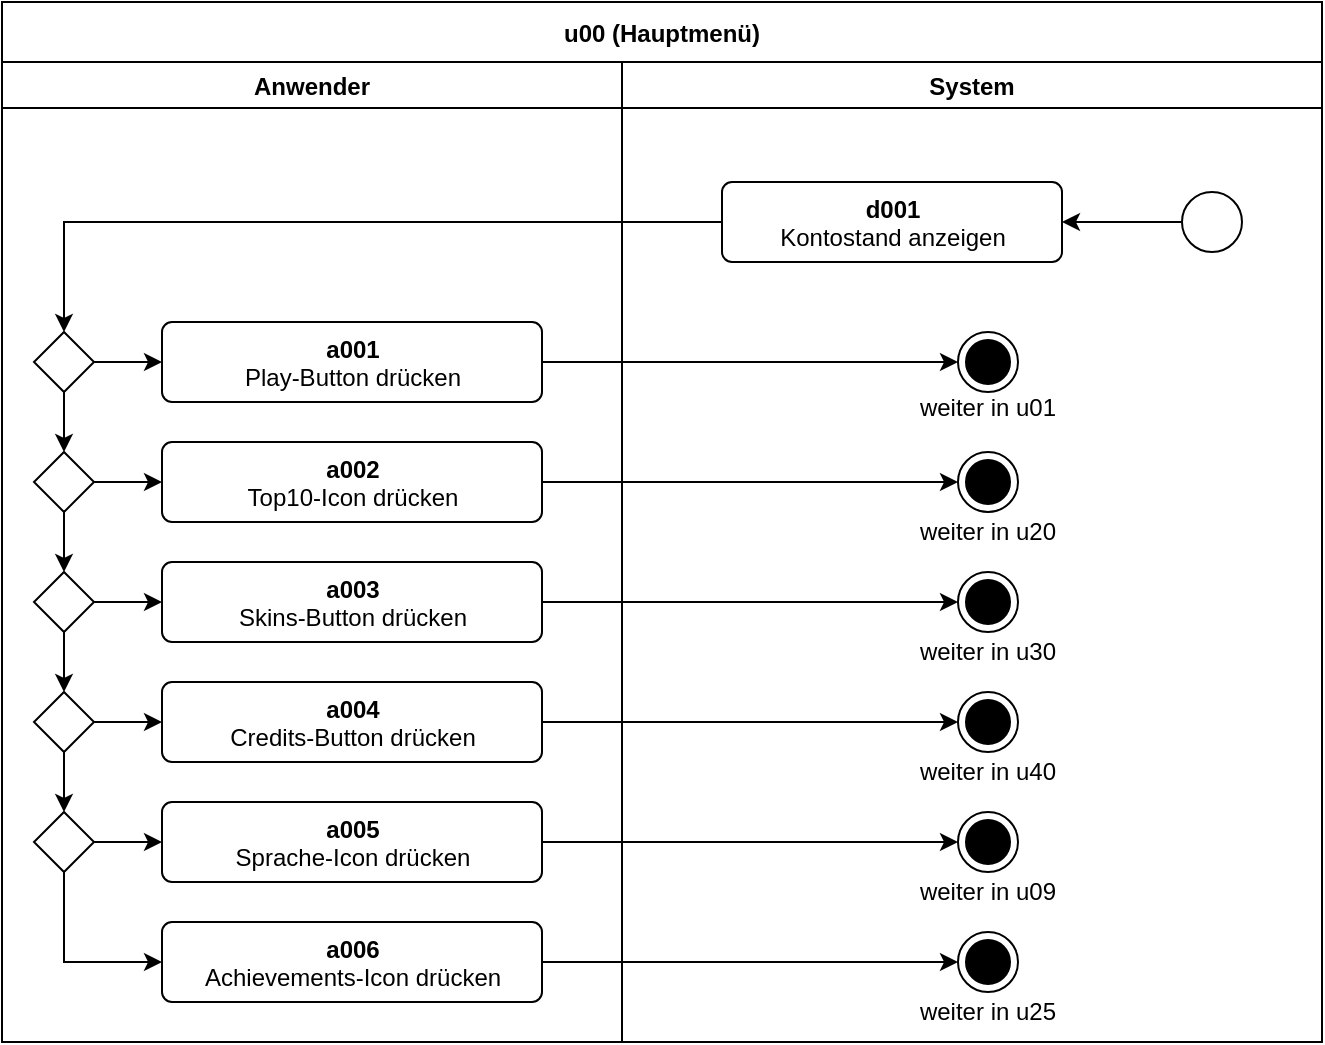 <mxfile version="20.3.0" type="device" pages="14"><diagram id="qmA03VZGQCXXZ7Z9ZTxh" name="u00"><mxGraphModel dx="1422" dy="977" grid="1" gridSize="10" guides="1" tooltips="1" connect="1" arrows="1" fold="1" page="1" pageScale="1" pageWidth="827" pageHeight="1169" math="0" shadow="0"><root><mxCell id="0"/><mxCell id="1" parent="0"/><mxCell id="wHvM1hQU1QnN3ICk_jD1-1" value="u00 (Hauptmenü)" style="swimlane;startSize=30;" parent="1" vertex="1"><mxGeometry x="94" y="70" width="660" height="520" as="geometry"/></mxCell><mxCell id="wHvM1hQU1QnN3ICk_jD1-2" value="Anwender" style="swimlane;" parent="wHvM1hQU1QnN3ICk_jD1-1" vertex="1"><mxGeometry y="30" width="310" height="490" as="geometry"/></mxCell><mxCell id="wHvM1hQU1QnN3ICk_jD1-3" value="&lt;b&gt;a001&lt;/b&gt;&lt;br&gt;Play-Button drücken" style="html=1;align=center;verticalAlign=top;rounded=1;absoluteArcSize=1;arcSize=10;dashed=0;" parent="wHvM1hQU1QnN3ICk_jD1-2" vertex="1"><mxGeometry x="80" y="130" width="190" height="40" as="geometry"/></mxCell><mxCell id="wHvM1hQU1QnN3ICk_jD1-4" value="&lt;b&gt;a002&lt;/b&gt;&lt;br&gt;Top10-Icon drücken" style="html=1;align=center;verticalAlign=top;rounded=1;absoluteArcSize=1;arcSize=10;dashed=0;" parent="wHvM1hQU1QnN3ICk_jD1-2" vertex="1"><mxGeometry x="80" y="190" width="190" height="40" as="geometry"/></mxCell><mxCell id="wHvM1hQU1QnN3ICk_jD1-5" value="&lt;b&gt;a003&lt;/b&gt;&lt;br&gt;Skins-Button drücken" style="html=1;align=center;verticalAlign=top;rounded=1;absoluteArcSize=1;arcSize=10;dashed=0;" parent="wHvM1hQU1QnN3ICk_jD1-2" vertex="1"><mxGeometry x="80" y="250" width="190" height="40" as="geometry"/></mxCell><mxCell id="wHvM1hQU1QnN3ICk_jD1-6" value="&lt;b&gt;a004&lt;/b&gt;&lt;br&gt;Credits-Button drücken" style="html=1;align=center;verticalAlign=top;rounded=1;absoluteArcSize=1;arcSize=10;dashed=0;" parent="wHvM1hQU1QnN3ICk_jD1-2" vertex="1"><mxGeometry x="80" y="310" width="190" height="40" as="geometry"/></mxCell><mxCell id="wHvM1hQU1QnN3ICk_jD1-7" value="&lt;b&gt;a005&lt;/b&gt;&lt;br&gt;Sprache-Icon drücken" style="html=1;align=center;verticalAlign=top;rounded=1;absoluteArcSize=1;arcSize=10;" parent="wHvM1hQU1QnN3ICk_jD1-2" vertex="1"><mxGeometry x="80" y="370" width="190" height="40" as="geometry"/></mxCell><mxCell id="7kjI_DmKq2EFtnpYfFGG-10" style="edgeStyle=orthogonalEdgeStyle;rounded=0;orthogonalLoop=1;jettySize=auto;html=1;exitX=1;exitY=0.5;exitDx=0;exitDy=0;" parent="wHvM1hQU1QnN3ICk_jD1-2" source="7kjI_DmKq2EFtnpYfFGG-4" target="wHvM1hQU1QnN3ICk_jD1-3" edge="1"><mxGeometry relative="1" as="geometry"/></mxCell><mxCell id="7kjI_DmKq2EFtnpYfFGG-12" style="edgeStyle=orthogonalEdgeStyle;rounded=0;orthogonalLoop=1;jettySize=auto;html=1;exitX=0.5;exitY=1;exitDx=0;exitDy=0;" parent="wHvM1hQU1QnN3ICk_jD1-2" source="7kjI_DmKq2EFtnpYfFGG-4" target="7kjI_DmKq2EFtnpYfFGG-6" edge="1"><mxGeometry relative="1" as="geometry"/></mxCell><mxCell id="7kjI_DmKq2EFtnpYfFGG-4" value="" style="rhombus;" parent="wHvM1hQU1QnN3ICk_jD1-2" vertex="1"><mxGeometry x="16" y="135" width="30" height="30" as="geometry"/></mxCell><mxCell id="7kjI_DmKq2EFtnpYfFGG-13" style="edgeStyle=orthogonalEdgeStyle;rounded=0;orthogonalLoop=1;jettySize=auto;html=1;exitX=1;exitY=0.5;exitDx=0;exitDy=0;" parent="wHvM1hQU1QnN3ICk_jD1-2" source="7kjI_DmKq2EFtnpYfFGG-6" target="wHvM1hQU1QnN3ICk_jD1-4" edge="1"><mxGeometry relative="1" as="geometry"/></mxCell><mxCell id="7kjI_DmKq2EFtnpYfFGG-15" style="edgeStyle=orthogonalEdgeStyle;rounded=0;orthogonalLoop=1;jettySize=auto;html=1;exitX=0.5;exitY=1;exitDx=0;exitDy=0;" parent="wHvM1hQU1QnN3ICk_jD1-2" source="7kjI_DmKq2EFtnpYfFGG-6" target="7kjI_DmKq2EFtnpYfFGG-7" edge="1"><mxGeometry relative="1" as="geometry"/></mxCell><mxCell id="7kjI_DmKq2EFtnpYfFGG-6" value="" style="rhombus;" parent="wHvM1hQU1QnN3ICk_jD1-2" vertex="1"><mxGeometry x="16" y="195" width="30" height="30" as="geometry"/></mxCell><mxCell id="7kjI_DmKq2EFtnpYfFGG-14" style="edgeStyle=orthogonalEdgeStyle;rounded=0;orthogonalLoop=1;jettySize=auto;html=1;exitX=1;exitY=0.5;exitDx=0;exitDy=0;" parent="wHvM1hQU1QnN3ICk_jD1-2" source="7kjI_DmKq2EFtnpYfFGG-7" target="wHvM1hQU1QnN3ICk_jD1-5" edge="1"><mxGeometry relative="1" as="geometry"/></mxCell><mxCell id="7kjI_DmKq2EFtnpYfFGG-16" style="edgeStyle=orthogonalEdgeStyle;rounded=0;orthogonalLoop=1;jettySize=auto;html=1;exitX=0.5;exitY=1;exitDx=0;exitDy=0;" parent="wHvM1hQU1QnN3ICk_jD1-2" source="7kjI_DmKq2EFtnpYfFGG-7" target="7kjI_DmKq2EFtnpYfFGG-8" edge="1"><mxGeometry relative="1" as="geometry"/></mxCell><mxCell id="7kjI_DmKq2EFtnpYfFGG-7" value="" style="rhombus;" parent="wHvM1hQU1QnN3ICk_jD1-2" vertex="1"><mxGeometry x="16" y="255" width="30" height="30" as="geometry"/></mxCell><mxCell id="7kjI_DmKq2EFtnpYfFGG-17" style="edgeStyle=orthogonalEdgeStyle;rounded=0;orthogonalLoop=1;jettySize=auto;html=1;exitX=1;exitY=0.5;exitDx=0;exitDy=0;" parent="wHvM1hQU1QnN3ICk_jD1-2" source="7kjI_DmKq2EFtnpYfFGG-8" target="wHvM1hQU1QnN3ICk_jD1-6" edge="1"><mxGeometry relative="1" as="geometry"/></mxCell><mxCell id="7kjI_DmKq2EFtnpYfFGG-18" style="edgeStyle=orthogonalEdgeStyle;rounded=0;orthogonalLoop=1;jettySize=auto;html=1;exitX=1;exitY=0.5;exitDx=0;exitDy=0;entryX=0;entryY=0.5;entryDx=0;entryDy=0;startArrow=none;" parent="wHvM1hQU1QnN3ICk_jD1-2" source="rW8mr4vp5kquA8Iyi6ap-9" target="wHvM1hQU1QnN3ICk_jD1-7" edge="1"><mxGeometry relative="1" as="geometry"/></mxCell><mxCell id="7eUg-Hq8ZVrnrGiTV1yt-3" style="edgeStyle=orthogonalEdgeStyle;rounded=0;orthogonalLoop=1;jettySize=auto;html=1;exitX=0.5;exitY=1;exitDx=0;exitDy=0;entryX=0.5;entryY=0;entryDx=0;entryDy=0;" parent="wHvM1hQU1QnN3ICk_jD1-2" source="7kjI_DmKq2EFtnpYfFGG-8" target="rW8mr4vp5kquA8Iyi6ap-9" edge="1"><mxGeometry relative="1" as="geometry"/></mxCell><mxCell id="7kjI_DmKq2EFtnpYfFGG-8" value="" style="rhombus;" parent="wHvM1hQU1QnN3ICk_jD1-2" vertex="1"><mxGeometry x="16" y="315" width="30" height="30" as="geometry"/></mxCell><mxCell id="rW8mr4vp5kquA8Iyi6ap-5" value="&lt;b&gt;a006&lt;/b&gt;&lt;br&gt;Achievements-Icon drücken" style="html=1;align=center;verticalAlign=top;rounded=1;absoluteArcSize=1;arcSize=10;" parent="wHvM1hQU1QnN3ICk_jD1-2" vertex="1"><mxGeometry x="80" y="430" width="190" height="40" as="geometry"/></mxCell><mxCell id="7eUg-Hq8ZVrnrGiTV1yt-1" style="edgeStyle=orthogonalEdgeStyle;rounded=0;orthogonalLoop=1;jettySize=auto;html=1;exitX=0.5;exitY=1;exitDx=0;exitDy=0;entryX=0;entryY=0.5;entryDx=0;entryDy=0;" parent="wHvM1hQU1QnN3ICk_jD1-2" source="rW8mr4vp5kquA8Iyi6ap-9" target="rW8mr4vp5kquA8Iyi6ap-5" edge="1"><mxGeometry relative="1" as="geometry"/></mxCell><mxCell id="rW8mr4vp5kquA8Iyi6ap-9" value="" style="rhombus;" parent="wHvM1hQU1QnN3ICk_jD1-2" vertex="1"><mxGeometry x="16" y="375" width="30" height="30" as="geometry"/></mxCell><mxCell id="wHvM1hQU1QnN3ICk_jD1-8" value="System" style="swimlane;" parent="wHvM1hQU1QnN3ICk_jD1-1" vertex="1"><mxGeometry x="310" y="30" width="350" height="490" as="geometry"/></mxCell><mxCell id="wHvM1hQU1QnN3ICk_jD1-9" value="" style="edgeStyle=orthogonalEdgeStyle;rounded=0;orthogonalLoop=1;jettySize=auto;html=1;" parent="wHvM1hQU1QnN3ICk_jD1-8" source="wHvM1hQU1QnN3ICk_jD1-10" target="wHvM1hQU1QnN3ICk_jD1-11" edge="1"><mxGeometry relative="1" as="geometry"/></mxCell><mxCell id="wHvM1hQU1QnN3ICk_jD1-10" value="" style="ellipse;fillColor=#ffffff;strokeColor=#000000;" parent="wHvM1hQU1QnN3ICk_jD1-8" vertex="1"><mxGeometry x="280" y="65" width="30" height="30" as="geometry"/></mxCell><mxCell id="wHvM1hQU1QnN3ICk_jD1-11" value="&lt;b&gt;d001&lt;/b&gt;&lt;br&gt;Kontostand anzeigen" style="html=1;align=center;verticalAlign=top;rounded=1;absoluteArcSize=1;arcSize=10;dashed=0;" parent="wHvM1hQU1QnN3ICk_jD1-8" vertex="1"><mxGeometry x="50" y="60" width="170" height="40" as="geometry"/></mxCell><mxCell id="wHvM1hQU1QnN3ICk_jD1-22" value="" style="ellipse;html=1;shape=endState;fillColor=strokeColor;" parent="wHvM1hQU1QnN3ICk_jD1-8" vertex="1"><mxGeometry x="168" y="135" width="30" height="30" as="geometry"/></mxCell><mxCell id="wHvM1hQU1QnN3ICk_jD1-23" value="" style="ellipse;html=1;shape=endState;fillColor=strokeColor;" parent="wHvM1hQU1QnN3ICk_jD1-8" vertex="1"><mxGeometry x="168" y="195" width="30" height="30" as="geometry"/></mxCell><mxCell id="wHvM1hQU1QnN3ICk_jD1-24" value="" style="ellipse;html=1;shape=endState;fillColor=strokeColor;" parent="wHvM1hQU1QnN3ICk_jD1-8" vertex="1"><mxGeometry x="168" y="255" width="30" height="30" as="geometry"/></mxCell><mxCell id="wHvM1hQU1QnN3ICk_jD1-25" value="" style="ellipse;html=1;shape=endState;fillColor=strokeColor;" parent="wHvM1hQU1QnN3ICk_jD1-8" vertex="1"><mxGeometry x="168" y="315" width="30" height="30" as="geometry"/></mxCell><mxCell id="wHvM1hQU1QnN3ICk_jD1-26" value="weiter in u01" style="text;html=1;strokeColor=none;fillColor=none;align=center;verticalAlign=middle;whiteSpace=wrap;rounded=0;" parent="wHvM1hQU1QnN3ICk_jD1-8" vertex="1"><mxGeometry x="146" y="158" width="74" height="30" as="geometry"/></mxCell><mxCell id="wHvM1hQU1QnN3ICk_jD1-27" value="weiter in u20" style="text;html=1;strokeColor=none;fillColor=none;align=center;verticalAlign=middle;whiteSpace=wrap;rounded=0;" parent="wHvM1hQU1QnN3ICk_jD1-8" vertex="1"><mxGeometry x="146" y="220" width="74" height="30" as="geometry"/></mxCell><mxCell id="wHvM1hQU1QnN3ICk_jD1-28" value="weiter in u30" style="text;html=1;strokeColor=none;fillColor=none;align=center;verticalAlign=middle;whiteSpace=wrap;rounded=0;" parent="wHvM1hQU1QnN3ICk_jD1-8" vertex="1"><mxGeometry x="146" y="280" width="74" height="30" as="geometry"/></mxCell><mxCell id="wHvM1hQU1QnN3ICk_jD1-29" value="weiter in u40" style="text;html=1;strokeColor=none;fillColor=none;align=center;verticalAlign=middle;whiteSpace=wrap;rounded=0;" parent="wHvM1hQU1QnN3ICk_jD1-8" vertex="1"><mxGeometry x="146" y="340" width="74" height="30" as="geometry"/></mxCell><mxCell id="wHvM1hQU1QnN3ICk_jD1-30" value="weiter in u09" style="text;html=1;strokeColor=none;fillColor=none;align=center;verticalAlign=middle;whiteSpace=wrap;rounded=0;dashed=1;" parent="wHvM1hQU1QnN3ICk_jD1-8" vertex="1"><mxGeometry x="146" y="400" width="74" height="30" as="geometry"/></mxCell><mxCell id="wHvM1hQU1QnN3ICk_jD1-31" value="" style="ellipse;html=1;shape=endState;fillColor=strokeColor;" parent="wHvM1hQU1QnN3ICk_jD1-8" vertex="1"><mxGeometry x="168" y="375" width="30" height="30" as="geometry"/></mxCell><mxCell id="rW8mr4vp5kquA8Iyi6ap-7" value="" style="ellipse;html=1;shape=endState;fillColor=strokeColor;" parent="wHvM1hQU1QnN3ICk_jD1-8" vertex="1"><mxGeometry x="168" y="435" width="30" height="30" as="geometry"/></mxCell><mxCell id="rW8mr4vp5kquA8Iyi6ap-6" value="weiter in u25" style="text;html=1;strokeColor=none;fillColor=none;align=center;verticalAlign=middle;whiteSpace=wrap;rounded=0;" parent="wHvM1hQU1QnN3ICk_jD1-8" vertex="1"><mxGeometry x="146" y="460" width="74" height="30" as="geometry"/></mxCell><mxCell id="wHvM1hQU1QnN3ICk_jD1-37" style="edgeStyle=orthogonalEdgeStyle;rounded=0;orthogonalLoop=1;jettySize=auto;html=1;exitX=1;exitY=0.5;exitDx=0;exitDy=0;" parent="wHvM1hQU1QnN3ICk_jD1-1" source="wHvM1hQU1QnN3ICk_jD1-7" target="wHvM1hQU1QnN3ICk_jD1-31" edge="1"><mxGeometry relative="1" as="geometry"><mxPoint x="340.0" y="420" as="targetPoint"/></mxGeometry></mxCell><mxCell id="wHvM1hQU1QnN3ICk_jD1-38" style="edgeStyle=orthogonalEdgeStyle;rounded=0;orthogonalLoop=1;jettySize=auto;html=1;exitX=1;exitY=0.5;exitDx=0;exitDy=0;" parent="wHvM1hQU1QnN3ICk_jD1-1" source="wHvM1hQU1QnN3ICk_jD1-6" target="wHvM1hQU1QnN3ICk_jD1-25" edge="1"><mxGeometry relative="1" as="geometry"><mxPoint x="340.0" y="360" as="targetPoint"/></mxGeometry></mxCell><mxCell id="wHvM1hQU1QnN3ICk_jD1-39" style="edgeStyle=orthogonalEdgeStyle;rounded=0;orthogonalLoop=1;jettySize=auto;html=1;exitX=1;exitY=0.5;exitDx=0;exitDy=0;" parent="wHvM1hQU1QnN3ICk_jD1-1" source="wHvM1hQU1QnN3ICk_jD1-5" target="wHvM1hQU1QnN3ICk_jD1-24" edge="1"><mxGeometry relative="1" as="geometry"><mxPoint x="340.0" y="300" as="targetPoint"/></mxGeometry></mxCell><mxCell id="wHvM1hQU1QnN3ICk_jD1-40" style="edgeStyle=orthogonalEdgeStyle;rounded=0;orthogonalLoop=1;jettySize=auto;html=1;exitX=1;exitY=0.5;exitDx=0;exitDy=0;" parent="wHvM1hQU1QnN3ICk_jD1-1" source="wHvM1hQU1QnN3ICk_jD1-4" target="wHvM1hQU1QnN3ICk_jD1-23" edge="1"><mxGeometry relative="1" as="geometry"><mxPoint x="340.0" y="240" as="targetPoint"/></mxGeometry></mxCell><mxCell id="wHvM1hQU1QnN3ICk_jD1-41" style="edgeStyle=orthogonalEdgeStyle;rounded=0;orthogonalLoop=1;jettySize=auto;html=1;exitX=1;exitY=0.5;exitDx=0;exitDy=0;" parent="wHvM1hQU1QnN3ICk_jD1-1" source="wHvM1hQU1QnN3ICk_jD1-3" target="wHvM1hQU1QnN3ICk_jD1-22" edge="1"><mxGeometry relative="1" as="geometry"><mxPoint x="340.0" y="180" as="targetPoint"/></mxGeometry></mxCell><mxCell id="7kjI_DmKq2EFtnpYfFGG-5" style="edgeStyle=orthogonalEdgeStyle;rounded=0;orthogonalLoop=1;jettySize=auto;html=1;exitX=0;exitY=0.5;exitDx=0;exitDy=0;entryX=0.5;entryY=0;entryDx=0;entryDy=0;" parent="wHvM1hQU1QnN3ICk_jD1-1" source="wHvM1hQU1QnN3ICk_jD1-11" target="7kjI_DmKq2EFtnpYfFGG-4" edge="1"><mxGeometry relative="1" as="geometry"/></mxCell><mxCell id="rW8mr4vp5kquA8Iyi6ap-8" style="edgeStyle=orthogonalEdgeStyle;rounded=0;orthogonalLoop=1;jettySize=auto;html=1;exitX=1;exitY=0.5;exitDx=0;exitDy=0;" parent="wHvM1hQU1QnN3ICk_jD1-1" source="rW8mr4vp5kquA8Iyi6ap-5" target="rW8mr4vp5kquA8Iyi6ap-7" edge="1"><mxGeometry relative="1" as="geometry"><mxPoint x="246.0" y="410" as="targetPoint"/></mxGeometry></mxCell></root></mxGraphModel></diagram><diagram name="u01" id="PyRkkn588fyjwsBOhy3x"><mxGraphModel dx="1422" dy="977" grid="1" gridSize="10" guides="1" tooltips="1" connect="1" arrows="1" fold="1" page="1" pageScale="1" pageWidth="827" pageHeight="1169" math="0" shadow="0"><root><mxCell id="GqmCssjrXxCREoNiNhsI-0"/><mxCell id="GqmCssjrXxCREoNiNhsI-1" parent="GqmCssjrXxCREoNiNhsI-0"/><mxCell id="GqmCssjrXxCREoNiNhsI-2" value="u01 (Spielmodus Einstellungen)" style="swimlane;startSize=30;" parent="GqmCssjrXxCREoNiNhsI-1" vertex="1"><mxGeometry x="94" y="70" width="660" height="640" as="geometry"/></mxCell><mxCell id="GqmCssjrXxCREoNiNhsI-3" value="Anwender" style="swimlane;" parent="GqmCssjrXxCREoNiNhsI-2" vertex="1"><mxGeometry y="30" width="290" height="610" as="geometry"/></mxCell><mxCell id="3027PqGqCcvy89rnSUhc-12" style="edgeStyle=orthogonalEdgeStyle;rounded=0;orthogonalLoop=1;jettySize=auto;html=1;exitX=0.5;exitY=1;exitDx=0;exitDy=0;" parent="GqmCssjrXxCREoNiNhsI-3" source="GqmCssjrXxCREoNiNhsI-5" target="GqmCssjrXxCREoNiNhsI-4" edge="1"><mxGeometry relative="1" as="geometry"/></mxCell><mxCell id="GqmCssjrXxCREoNiNhsI-5" value="&lt;b&gt;a011&lt;/b&gt;&lt;br&gt;Spielmodus wählen" style="html=1;align=center;verticalAlign=top;rounded=1;absoluteArcSize=1;arcSize=10;dashed=0;" parent="GqmCssjrXxCREoNiNhsI-3" vertex="1"><mxGeometry x="66" y="100" width="140" height="40" as="geometry"/></mxCell><mxCell id="8uQOBTHIvGrqTrsthIpi-2" value="&lt;b&gt;a013&lt;/b&gt;&lt;br&gt;Start-Button drücken" style="html=1;align=center;verticalAlign=top;rounded=1;absoluteArcSize=1;arcSize=10;dashed=0;" parent="GqmCssjrXxCREoNiNhsI-3" vertex="1"><mxGeometry x="66" y="260" width="140" height="40" as="geometry"/></mxCell><mxCell id="8uQOBTHIvGrqTrsthIpi-3" value="&lt;b&gt;a014&lt;/b&gt;&lt;br&gt;Klickt auf Zurück-Icon" style="html=1;align=center;verticalAlign=top;rounded=1;absoluteArcSize=1;arcSize=10;dashed=0;" parent="GqmCssjrXxCREoNiNhsI-3" vertex="1"><mxGeometry x="66" y="510" width="140" height="40" as="geometry"/></mxCell><mxCell id="3027PqGqCcvy89rnSUhc-13" style="edgeStyle=orthogonalEdgeStyle;rounded=0;orthogonalLoop=1;jettySize=auto;html=1;exitX=0.5;exitY=1;exitDx=0;exitDy=0;" parent="GqmCssjrXxCREoNiNhsI-3" source="bDfP1yXiu3U3lTWhZXh7-0" target="3027PqGqCcvy89rnSUhc-3" edge="1"><mxGeometry relative="1" as="geometry"/></mxCell><mxCell id="bDfP1yXiu3U3lTWhZXh7-0" value="" style="ellipse;fillColor=#ffffff;strokeColor=#000000;" parent="GqmCssjrXxCREoNiNhsI-3" vertex="1"><mxGeometry x="16" y="40" width="30" height="30" as="geometry"/></mxCell><mxCell id="3027PqGqCcvy89rnSUhc-11" style="edgeStyle=orthogonalEdgeStyle;rounded=0;orthogonalLoop=1;jettySize=auto;html=1;exitX=0.5;exitY=1;exitDx=0;exitDy=0;entryX=0;entryY=0.5;entryDx=0;entryDy=0;" parent="GqmCssjrXxCREoNiNhsI-3" source="3027PqGqCcvy89rnSUhc-3" target="8uQOBTHIvGrqTrsthIpi-3" edge="1"><mxGeometry relative="1" as="geometry"/></mxCell><mxCell id="3027PqGqCcvy89rnSUhc-14" style="edgeStyle=orthogonalEdgeStyle;rounded=0;orthogonalLoop=1;jettySize=auto;html=1;exitX=1;exitY=0.5;exitDx=0;exitDy=0;" parent="GqmCssjrXxCREoNiNhsI-3" source="3027PqGqCcvy89rnSUhc-3" target="GqmCssjrXxCREoNiNhsI-5" edge="1"><mxGeometry relative="1" as="geometry"/></mxCell><mxCell id="3027PqGqCcvy89rnSUhc-3" value="" style="rhombus;" parent="GqmCssjrXxCREoNiNhsI-3" vertex="1"><mxGeometry x="16" y="105" width="30" height="30" as="geometry"/></mxCell><mxCell id="3027PqGqCcvy89rnSUhc-15" style="edgeStyle=orthogonalEdgeStyle;rounded=0;orthogonalLoop=1;jettySize=auto;html=1;exitX=0.5;exitY=1;exitDx=0;exitDy=0;" parent="GqmCssjrXxCREoNiNhsI-3" source="GqmCssjrXxCREoNiNhsI-4" target="8uQOBTHIvGrqTrsthIpi-2" edge="1"><mxGeometry relative="1" as="geometry"/></mxCell><mxCell id="GqmCssjrXxCREoNiNhsI-4" value="&lt;b&gt;a012&lt;/b&gt;&lt;br&gt;Schwierigkeit wählen" style="html=1;align=center;verticalAlign=top;rounded=1;absoluteArcSize=1;arcSize=10;dashed=0;" parent="GqmCssjrXxCREoNiNhsI-3" vertex="1"><mxGeometry x="66" y="180" width="140" height="40" as="geometry"/></mxCell><mxCell id="GqmCssjrXxCREoNiNhsI-6" value="System" style="swimlane;" parent="GqmCssjrXxCREoNiNhsI-2" vertex="1"><mxGeometry x="290" y="30" width="370" height="610" as="geometry"/></mxCell><mxCell id="x7SRVlYT4bXXzguDwvKO-2" style="edgeStyle=orthogonalEdgeStyle;rounded=0;orthogonalLoop=1;jettySize=auto;html=1;exitX=0;exitY=0.5;exitDx=0;exitDy=0;entryX=0.5;entryY=0;entryDx=0;entryDy=0;" parent="GqmCssjrXxCREoNiNhsI-6" source="8uQOBTHIvGrqTrsthIpi-16" target="8uQOBTHIvGrqTrsthIpi-12" edge="1"><mxGeometry relative="1" as="geometry"><mxPoint x="78" y="340" as="targetPoint"/></mxGeometry></mxCell><mxCell id="3027PqGqCcvy89rnSUhc-17" value="Classic" style="edgeLabel;html=1;align=center;verticalAlign=middle;resizable=0;points=[];fontStyle=1" parent="x7SRVlYT4bXXzguDwvKO-2" vertex="1" connectable="0"><mxGeometry x="-0.217" y="4" relative="1" as="geometry"><mxPoint x="-5" y="16" as="offset"/></mxGeometry></mxCell><mxCell id="x7SRVlYT4bXXzguDwvKO-3" style="edgeStyle=orthogonalEdgeStyle;rounded=0;orthogonalLoop=1;jettySize=auto;html=1;exitX=1;exitY=0.5;exitDx=0;exitDy=0;entryX=0.5;entryY=0;entryDx=0;entryDy=0;" parent="GqmCssjrXxCREoNiNhsI-6" source="8uQOBTHIvGrqTrsthIpi-16" target="8uQOBTHIvGrqTrsthIpi-21" edge="1"><mxGeometry relative="1" as="geometry"><mxPoint x="262" y="340" as="targetPoint"/></mxGeometry></mxCell><mxCell id="3027PqGqCcvy89rnSUhc-18" value="Invasion" style="edgeLabel;html=1;align=center;verticalAlign=middle;resizable=0;points=[];fontStyle=1" parent="x7SRVlYT4bXXzguDwvKO-3" vertex="1" connectable="0"><mxGeometry x="-0.349" y="-3" relative="1" as="geometry"><mxPoint x="4" y="17" as="offset"/></mxGeometry></mxCell><mxCell id="8uQOBTHIvGrqTrsthIpi-16" value="Spielmodus" style="rhombus;whiteSpace=wrap;html=1;" parent="GqmCssjrXxCREoNiNhsI-6" vertex="1"><mxGeometry x="131" y="250" width="90" height="40" as="geometry"/></mxCell><mxCell id="8uQOBTHIvGrqTrsthIpi-21" value="" style="ellipse;html=1;shape=endState;fillColor=strokeColor;" parent="GqmCssjrXxCREoNiNhsI-6" vertex="1"><mxGeometry x="247" y="380" width="30" height="30" as="geometry"/></mxCell><mxCell id="8uQOBTHIvGrqTrsthIpi-23" value="weiter in u02b&amp;nbsp;" style="text;html=1;align=center;verticalAlign=middle;resizable=0;points=[];autosize=1;strokeColor=none;fillColor=none;" parent="GqmCssjrXxCREoNiNhsI-6" vertex="1"><mxGeometry x="212" y="420" width="100" height="30" as="geometry"/></mxCell><mxCell id="8uQOBTHIvGrqTrsthIpi-12" value="" style="ellipse;html=1;shape=endState;fillColor=strokeColor;" parent="GqmCssjrXxCREoNiNhsI-6" vertex="1"><mxGeometry x="61" y="380" width="30" height="30" as="geometry"/></mxCell><mxCell id="8uQOBTHIvGrqTrsthIpi-13" value="weiter in u02a&amp;nbsp;" style="text;html=1;align=center;verticalAlign=middle;resizable=0;points=[];autosize=1;strokeColor=none;fillColor=none;" parent="GqmCssjrXxCREoNiNhsI-6" vertex="1"><mxGeometry x="30" y="420" width="100" height="30" as="geometry"/></mxCell><mxCell id="bDfP1yXiu3U3lTWhZXh7-8" style="edgeStyle=orthogonalEdgeStyle;rounded=0;orthogonalLoop=1;jettySize=auto;html=1;exitX=1;exitY=0.5;exitDx=0;exitDy=0;" parent="GqmCssjrXxCREoNiNhsI-2" source="8uQOBTHIvGrqTrsthIpi-3" target="8uQOBTHIvGrqTrsthIpi-25" edge="1"><mxGeometry relative="1" as="geometry"><mxPoint x="345" y="560.0" as="targetPoint"/></mxGeometry></mxCell><mxCell id="3027PqGqCcvy89rnSUhc-16" style="edgeStyle=orthogonalEdgeStyle;rounded=0;orthogonalLoop=1;jettySize=auto;html=1;exitX=1;exitY=0.5;exitDx=0;exitDy=0;entryX=0.5;entryY=0;entryDx=0;entryDy=0;" parent="GqmCssjrXxCREoNiNhsI-2" source="8uQOBTHIvGrqTrsthIpi-2" target="8uQOBTHIvGrqTrsthIpi-16" edge="1"><mxGeometry relative="1" as="geometry"/></mxCell><mxCell id="8uQOBTHIvGrqTrsthIpi-25" value="" style="ellipse;html=1;shape=endState;fillColor=strokeColor;" parent="GqmCssjrXxCREoNiNhsI-2" vertex="1"><mxGeometry x="446" y="545" width="30" height="30" as="geometry"/></mxCell><mxCell id="8uQOBTHIvGrqTrsthIpi-26" value="weiter in u00" style="text;html=1;align=center;verticalAlign=middle;resizable=0;points=[];autosize=1;strokeColor=none;fillColor=none;" parent="GqmCssjrXxCREoNiNhsI-2" vertex="1"><mxGeometry x="416" y="570" width="90" height="30" as="geometry"/></mxCell></root></mxGraphModel></diagram><diagram name="u02a" id="brv7gIKASU7SCXr1KAtz"><mxGraphModel dx="1053" dy="724" grid="1" gridSize="10" guides="1" tooltips="1" connect="1" arrows="1" fold="1" page="1" pageScale="1" pageWidth="827" pageHeight="1169" math="0" shadow="0"><root><mxCell id="Np9Z0blf14-S1QohKSmh-0"/><mxCell id="Np9Z0blf14-S1QohKSmh-1" parent="Np9Z0blf14-S1QohKSmh-0"/><mxCell id="Np9Z0blf14-S1QohKSmh-2" value="u02a (Spiel Classic)" style="swimlane;startSize=30;" parent="Np9Z0blf14-S1QohKSmh-1" vertex="1"><mxGeometry x="94" y="70" width="660" height="660" as="geometry"/></mxCell><mxCell id="Np9Z0blf14-S1QohKSmh-3" value="Anwender" style="swimlane;" parent="Np9Z0blf14-S1QohKSmh-2" vertex="1"><mxGeometry y="30" width="230" height="630" as="geometry"/></mxCell><mxCell id="Np9Z0blf14-S1QohKSmh-4" value="&lt;b&gt;a021&lt;/b&gt;&lt;br&gt;Wischt über Balken" style="html=1;align=center;verticalAlign=top;rounded=1;absoluteArcSize=1;arcSize=10;dashed=0;" parent="Np9Z0blf14-S1QohKSmh-3" vertex="1"><mxGeometry x="66" y="485" width="140" height="40" as="geometry"/></mxCell><mxCell id="Np9Z0blf14-S1QohKSmh-5" value="&lt;b&gt;a022&lt;/b&gt;&lt;br&gt;Klickt auf Pause Icon" style="html=1;align=center;verticalAlign=top;rounded=1;absoluteArcSize=1;arcSize=10;dashed=0;" parent="Np9Z0blf14-S1QohKSmh-3" vertex="1"><mxGeometry x="66" y="550" width="140" height="40" as="geometry"/></mxCell><mxCell id="v6ljg09xM1weQ7Yj3rOh-2" style="edgeStyle=orthogonalEdgeStyle;rounded=0;orthogonalLoop=1;jettySize=auto;html=1;entryX=0;entryY=0.5;entryDx=0;entryDy=0;" parent="Np9Z0blf14-S1QohKSmh-3" source="dfDOBWeHEKvYaxaW7T0O-0" target="Np9Z0blf14-S1QohKSmh-5" edge="1"><mxGeometry relative="1" as="geometry"><Array as="points"><mxPoint x="31" y="570"/></Array></mxGeometry></mxCell><mxCell id="v6ljg09xM1weQ7Yj3rOh-3" style="edgeStyle=orthogonalEdgeStyle;rounded=0;orthogonalLoop=1;jettySize=auto;html=1;" parent="Np9Z0blf14-S1QohKSmh-3" source="dfDOBWeHEKvYaxaW7T0O-0" target="Np9Z0blf14-S1QohKSmh-4" edge="1"><mxGeometry relative="1" as="geometry"/></mxCell><mxCell id="dfDOBWeHEKvYaxaW7T0O-0" value="" style="rhombus;" parent="Np9Z0blf14-S1QohKSmh-3" vertex="1"><mxGeometry x="16" y="490" width="30" height="30" as="geometry"/></mxCell><mxCell id="Np9Z0blf14-S1QohKSmh-6" value="System" style="swimlane;" parent="Np9Z0blf14-S1QohKSmh-2" vertex="1"><mxGeometry x="230" y="30" width="430" height="630" as="geometry"/></mxCell><mxCell id="Np9Z0blf14-S1QohKSmh-7" value="" style="edgeStyle=orthogonalEdgeStyle;rounded=0;orthogonalLoop=1;jettySize=auto;html=1;" parent="Np9Z0blf14-S1QohKSmh-6" target="Np9Z0blf14-S1QohKSmh-8" edge="1"><mxGeometry relative="1" as="geometry"><mxPoint x="280" y="80" as="sourcePoint"/></mxGeometry></mxCell><mxCell id="mns7Dfo6I60YZ3vPCRns-0" style="edgeStyle=orthogonalEdgeStyle;rounded=0;orthogonalLoop=1;jettySize=auto;html=1;entryX=0.5;entryY=0;entryDx=0;entryDy=0;" parent="Np9Z0blf14-S1QohKSmh-6" source="Np9Z0blf14-S1QohKSmh-8" target="Yp1k_2MmUtHso7i6ERis-26" edge="1"><mxGeometry relative="1" as="geometry"/></mxCell><mxCell id="Np9Z0blf14-S1QohKSmh-8" value="&lt;b&gt;d02a1&lt;/b&gt;&lt;br&gt;Spielrunde startet" style="html=1;align=center;verticalAlign=top;rounded=1;absoluteArcSize=1;arcSize=10;dashed=0;" parent="Np9Z0blf14-S1QohKSmh-6" vertex="1"><mxGeometry x="55" y="60" width="170" height="40" as="geometry"/></mxCell><mxCell id="Np9Z0blf14-S1QohKSmh-10" value="" style="ellipse;html=1;shape=endState;fillColor=strokeColor;" parent="Np9Z0blf14-S1QohKSmh-6" vertex="1"><mxGeometry x="46" y="555" width="30" height="30" as="geometry"/></mxCell><mxCell id="Np9Z0blf14-S1QohKSmh-11" value="weiter in u10" style="text;html=1;align=center;verticalAlign=middle;resizable=0;points=[];autosize=1;strokeColor=none;fillColor=none;" parent="Np9Z0blf14-S1QohKSmh-6" vertex="1"><mxGeometry x="16" y="590" width="90" height="30" as="geometry"/></mxCell><mxCell id="XTvf6cUMomiPzvb84Vvo-0" value="" style="ellipse;fillColor=#ffffff;strokeColor=#000000;" parent="Np9Z0blf14-S1QohKSmh-6" vertex="1"><mxGeometry x="280" y="65" width="30" height="30" as="geometry"/></mxCell><mxCell id="Yp1k_2MmUtHso7i6ERis-63" style="edgeStyle=orthogonalEdgeStyle;rounded=0;orthogonalLoop=1;jettySize=auto;html=1;entryX=0;entryY=0.5;entryDx=0;entryDy=0;" parent="Np9Z0blf14-S1QohKSmh-6" source="v6ljg09xM1weQ7Yj3rOh-4" target="Yp1k_2MmUtHso7i6ERis-62" edge="1"><mxGeometry relative="1" as="geometry"/></mxCell><mxCell id="v6ljg09xM1weQ7Yj3rOh-4" value="&lt;b&gt;d02a3&lt;/b&gt;&lt;br&gt;Ball berührt Balken" style="html=1;align=center;verticalAlign=top;rounded=1;absoluteArcSize=1;arcSize=10;dashed=0;" parent="Np9Z0blf14-S1QohKSmh-6" vertex="1"><mxGeometry x="55" y="220" width="140" height="40" as="geometry"/></mxCell><mxCell id="aJgepiEiAuO9QyGlFrPy-7" style="edgeStyle=orthogonalEdgeStyle;rounded=0;orthogonalLoop=1;jettySize=auto;html=1;entryX=0.5;entryY=0;entryDx=0;entryDy=0;" parent="Np9Z0blf14-S1QohKSmh-6" source="v6ljg09xM1weQ7Yj3rOh-5" target="aJgepiEiAuO9QyGlFrPy-4" edge="1"><mxGeometry relative="1" as="geometry"/></mxCell><mxCell id="v6ljg09xM1weQ7Yj3rOh-5" value="&lt;b&gt;d02a5&lt;/b&gt;&lt;br&gt;Ball fällt unten aus Spielfeld" style="html=1;align=center;verticalAlign=top;rounded=1;absoluteArcSize=1;arcSize=10;dashed=0;" parent="Np9Z0blf14-S1QohKSmh-6" vertex="1"><mxGeometry x="55" y="300" width="165" height="40" as="geometry"/></mxCell><mxCell id="v6ljg09xM1weQ7Yj3rOh-7" style="edgeStyle=orthogonalEdgeStyle;rounded=0;orthogonalLoop=1;jettySize=auto;html=1;entryX=0;entryY=0.5;entryDx=0;entryDy=0;" parent="Np9Z0blf14-S1QohKSmh-6" source="v6ljg09xM1weQ7Yj3rOh-6" target="v6ljg09xM1weQ7Yj3rOh-5" edge="1"><mxGeometry relative="1" as="geometry"/></mxCell><mxCell id="Yp1k_2MmUtHso7i6ERis-19" style="edgeStyle=orthogonalEdgeStyle;rounded=0;orthogonalLoop=1;jettySize=auto;html=1;entryX=0;entryY=0.5;entryDx=0;entryDy=0;" parent="Np9Z0blf14-S1QohKSmh-6" source="v6ljg09xM1weQ7Yj3rOh-6" target="v6ljg09xM1weQ7Yj3rOh-4" edge="1"><mxGeometry relative="1" as="geometry"><Array as="points"><mxPoint x="21" y="240"/></Array></mxGeometry></mxCell><mxCell id="v6ljg09xM1weQ7Yj3rOh-6" value="" style="rhombus;" parent="Np9Z0blf14-S1QohKSmh-6" vertex="1"><mxGeometry x="6" y="305" width="30" height="30" as="geometry"/></mxCell><mxCell id="mns7Dfo6I60YZ3vPCRns-1" style="edgeStyle=orthogonalEdgeStyle;rounded=0;orthogonalLoop=1;jettySize=auto;html=1;entryX=0;entryY=0.5;entryDx=0;entryDy=0;" parent="Np9Z0blf14-S1QohKSmh-6" source="Cgjo97sF6ibjPzlasZ_t-0" target="Yp1k_2MmUtHso7i6ERis-17" edge="1"><mxGeometry relative="1" as="geometry"/></mxCell><mxCell id="mns7Dfo6I60YZ3vPCRns-2" value="&lt;b&gt;ja&lt;/b&gt;" style="edgeLabel;html=1;align=center;verticalAlign=middle;resizable=0;points=[];" parent="mns7Dfo6I60YZ3vPCRns-1" vertex="1" connectable="0"><mxGeometry x="-0.125" relative="1" as="geometry"><mxPoint as="offset"/></mxGeometry></mxCell><mxCell id="Cgjo97sF6ibjPzlasZ_t-0" value="Noch Herzen übrig?" style="rhombus;whiteSpace=wrap;html=1;" parent="Np9Z0blf14-S1QohKSmh-6" vertex="1"><mxGeometry x="73" y="440" width="129" height="70" as="geometry"/></mxCell><mxCell id="Yp1k_2MmUtHso7i6ERis-20" style="edgeStyle=orthogonalEdgeStyle;rounded=0;orthogonalLoop=1;jettySize=auto;html=1;entryX=0.5;entryY=0;entryDx=0;entryDy=0;" parent="Np9Z0blf14-S1QohKSmh-6" source="aJgepiEiAuO9QyGlFrPy-4" target="Cgjo97sF6ibjPzlasZ_t-0" edge="1"><mxGeometry relative="1" as="geometry"/></mxCell><mxCell id="aJgepiEiAuO9QyGlFrPy-4" value="&lt;b&gt;d02a6&lt;/b&gt;&lt;br&gt;Ein Herz abziehen" style="html=1;align=center;verticalAlign=top;rounded=1;absoluteArcSize=1;arcSize=10;dashed=0;" parent="Np9Z0blf14-S1QohKSmh-6" vertex="1"><mxGeometry x="65" y="370" width="145" height="40" as="geometry"/></mxCell><mxCell id="aJgepiEiAuO9QyGlFrPy-8" value="" style="ellipse;html=1;shape=endState;fillColor=strokeColor;" parent="Np9Z0blf14-S1QohKSmh-6" vertex="1"><mxGeometry x="190" y="560" width="30" height="30" as="geometry"/></mxCell><mxCell id="aJgepiEiAuO9QyGlFrPy-1" style="edgeStyle=orthogonalEdgeStyle;rounded=0;orthogonalLoop=1;jettySize=auto;html=1;entryX=0;entryY=0.5;entryDx=0;entryDy=0;" parent="Np9Z0blf14-S1QohKSmh-6" source="Cgjo97sF6ibjPzlasZ_t-0" target="aJgepiEiAuO9QyGlFrPy-8" edge="1"><mxGeometry relative="1" as="geometry"><mxPoint x="326" y="475" as="targetPoint"/></mxGeometry></mxCell><mxCell id="aJgepiEiAuO9QyGlFrPy-2" value="&lt;b&gt;nein&lt;/b&gt;" style="edgeLabel;html=1;align=center;verticalAlign=middle;resizable=0;points=[];" parent="aJgepiEiAuO9QyGlFrPy-1" vertex="1" connectable="0"><mxGeometry x="-0.17" y="2" relative="1" as="geometry"><mxPoint x="-2" y="-33" as="offset"/></mxGeometry></mxCell><mxCell id="aJgepiEiAuO9QyGlFrPy-10" value="weiter in u11" style="text;html=1;align=center;verticalAlign=middle;resizable=0;points=[];autosize=1;strokeColor=none;fillColor=none;" parent="Np9Z0blf14-S1QohKSmh-6" vertex="1"><mxGeometry x="160" y="590" width="90" height="30" as="geometry"/></mxCell><mxCell id="Yp1k_2MmUtHso7i6ERis-65" style="edgeStyle=orthogonalEdgeStyle;rounded=0;orthogonalLoop=1;jettySize=auto;html=1;entryX=1;entryY=0.5;entryDx=0;entryDy=0;startArrow=none;" parent="Np9Z0blf14-S1QohKSmh-6" source="uQTKJRMFodyJGe7g7Ibg-0" target="Yp1k_2MmUtHso7i6ERis-26" edge="1"><mxGeometry relative="1" as="geometry"><Array as="points"/></mxGeometry></mxCell><mxCell id="uQTKJRMFodyJGe7g7Ibg-2" style="edgeStyle=orthogonalEdgeStyle;rounded=0;orthogonalLoop=1;jettySize=auto;html=1;exitX=1;exitY=0.5;exitDx=0;exitDy=0;entryX=1;entryY=0.5;entryDx=0;entryDy=0;" edge="1" parent="Np9Z0blf14-S1QohKSmh-6" source="Yp1k_2MmUtHso7i6ERis-17" target="uQTKJRMFodyJGe7g7Ibg-0"><mxGeometry relative="1" as="geometry"/></mxCell><mxCell id="Yp1k_2MmUtHso7i6ERis-17" value="&lt;b&gt;d02a7&lt;/b&gt;&lt;br&gt;Spielrunde läuft weiter" style="html=1;align=center;verticalAlign=top;rounded=1;absoluteArcSize=1;arcSize=10;dashed=0;" parent="Np9Z0blf14-S1QohKSmh-6" vertex="1"><mxGeometry x="250" y="455" width="134" height="40" as="geometry"/></mxCell><mxCell id="Yp1k_2MmUtHso7i6ERis-26" value="&lt;b&gt;d02a2&lt;/b&gt;&lt;br&gt;Ball bewegt sich" style="html=1;align=center;verticalAlign=top;rounded=1;absoluteArcSize=1;arcSize=10;dashed=0;" parent="Np9Z0blf14-S1QohKSmh-6" vertex="1"><mxGeometry x="70" y="130" width="140" height="40" as="geometry"/></mxCell><mxCell id="uQTKJRMFodyJGe7g7Ibg-3" style="edgeStyle=orthogonalEdgeStyle;rounded=0;orthogonalLoop=1;jettySize=auto;html=1;exitX=0.5;exitY=0;exitDx=0;exitDy=0;" edge="1" parent="Np9Z0blf14-S1QohKSmh-6" source="Yp1k_2MmUtHso7i6ERis-62" target="uQTKJRMFodyJGe7g7Ibg-0"><mxGeometry relative="1" as="geometry"/></mxCell><mxCell id="Yp1k_2MmUtHso7i6ERis-62" value="&lt;b&gt;d02a4&lt;/b&gt;&lt;br&gt;Score erhöhen" style="html=1;align=center;verticalAlign=top;rounded=1;absoluteArcSize=1;arcSize=10;dashed=0;" parent="Np9Z0blf14-S1QohKSmh-6" vertex="1"><mxGeometry x="225" y="220" width="145" height="40" as="geometry"/></mxCell><mxCell id="uQTKJRMFodyJGe7g7Ibg-0" value="" style="rhombus;" vertex="1" parent="Np9Z0blf14-S1QohKSmh-6"><mxGeometry x="282.5" y="135" width="30" height="30" as="geometry"/></mxCell><mxCell id="v6ljg09xM1weQ7Yj3rOh-0" style="edgeStyle=orthogonalEdgeStyle;rounded=0;orthogonalLoop=1;jettySize=auto;html=1;entryX=0;entryY=0.5;entryDx=0;entryDy=0;" parent="Np9Z0blf14-S1QohKSmh-2" source="Np9Z0blf14-S1QohKSmh-5" target="Np9Z0blf14-S1QohKSmh-10" edge="1"><mxGeometry relative="1" as="geometry"/></mxCell><mxCell id="Yp1k_2MmUtHso7i6ERis-23" style="edgeStyle=orthogonalEdgeStyle;rounded=0;orthogonalLoop=1;jettySize=auto;html=1;entryX=0;entryY=0.5;entryDx=0;entryDy=0;" parent="Np9Z0blf14-S1QohKSmh-2" source="Np9Z0blf14-S1QohKSmh-4" target="v6ljg09xM1weQ7Yj3rOh-6" edge="1"><mxGeometry relative="1" as="geometry"><Array as="points"><mxPoint x="136" y="350"/></Array></mxGeometry></mxCell><mxCell id="Yp1k_2MmUtHso7i6ERis-27" style="edgeStyle=orthogonalEdgeStyle;rounded=0;orthogonalLoop=1;jettySize=auto;html=1;entryX=0.5;entryY=0;entryDx=0;entryDy=0;" parent="Np9Z0blf14-S1QohKSmh-2" source="Yp1k_2MmUtHso7i6ERis-26" target="dfDOBWeHEKvYaxaW7T0O-0" edge="1"><mxGeometry relative="1" as="geometry"/></mxCell></root></mxGraphModel></diagram><diagram name="u02b" id="qqrxQY5uBidC-7fYGJGE"><mxGraphModel dx="1354" dy="930" grid="1" gridSize="10" guides="1" tooltips="1" connect="1" arrows="1" fold="1" page="1" pageScale="1" pageWidth="827" pageHeight="1169" math="0" shadow="0"><root><mxCell id="0h5_nAQp-JIbqQ-7XXCN-0"/><mxCell id="0h5_nAQp-JIbqQ-7XXCN-1" parent="0h5_nAQp-JIbqQ-7XXCN-0"/><mxCell id="o7d9mviS3dy4sizeURLb-38" value="u02b (Spiel Invasion)" style="swimlane;startSize=30;" parent="0h5_nAQp-JIbqQ-7XXCN-1" vertex="1"><mxGeometry x="104" y="80" width="660" height="930" as="geometry"/></mxCell><mxCell id="o7d9mviS3dy4sizeURLb-39" value="Anwender" style="swimlane;" parent="o7d9mviS3dy4sizeURLb-38" vertex="1"><mxGeometry y="30" width="220" height="900" as="geometry"/></mxCell><mxCell id="o7d9mviS3dy4sizeURLb-40" value="&lt;b&gt;a021&lt;/b&gt;&lt;br&gt;Wischt über Balken" style="html=1;align=center;verticalAlign=top;rounded=1;absoluteArcSize=1;arcSize=10;dashed=0;" parent="o7d9mviS3dy4sizeURLb-39" vertex="1"><mxGeometry x="66" y="485" width="140" height="40" as="geometry"/></mxCell><mxCell id="o7d9mviS3dy4sizeURLb-41" value="&lt;b&gt;a022&lt;/b&gt;&lt;br&gt;Klickt auf Pause Icon" style="html=1;align=center;verticalAlign=top;rounded=1;absoluteArcSize=1;arcSize=10;dashed=0;" parent="o7d9mviS3dy4sizeURLb-39" vertex="1"><mxGeometry x="56" y="820" width="140" height="40" as="geometry"/></mxCell><mxCell id="o7d9mviS3dy4sizeURLb-42" style="edgeStyle=orthogonalEdgeStyle;rounded=0;orthogonalLoop=1;jettySize=auto;html=1;entryX=0;entryY=0.5;entryDx=0;entryDy=0;" parent="o7d9mviS3dy4sizeURLb-39" source="o7d9mviS3dy4sizeURLb-44" target="o7d9mviS3dy4sizeURLb-41" edge="1"><mxGeometry relative="1" as="geometry"><Array as="points"><mxPoint x="31" y="840"/></Array></mxGeometry></mxCell><mxCell id="o7d9mviS3dy4sizeURLb-43" style="edgeStyle=orthogonalEdgeStyle;rounded=0;orthogonalLoop=1;jettySize=auto;html=1;" parent="o7d9mviS3dy4sizeURLb-39" source="o7d9mviS3dy4sizeURLb-44" target="o7d9mviS3dy4sizeURLb-40" edge="1"><mxGeometry relative="1" as="geometry"/></mxCell><mxCell id="o7d9mviS3dy4sizeURLb-44" value="" style="rhombus;" parent="o7d9mviS3dy4sizeURLb-39" vertex="1"><mxGeometry x="16" y="490" width="30" height="30" as="geometry"/></mxCell><mxCell id="o7d9mviS3dy4sizeURLb-45" value="System" style="swimlane;" parent="o7d9mviS3dy4sizeURLb-38" vertex="1"><mxGeometry x="220" y="30" width="440" height="900" as="geometry"/></mxCell><mxCell id="o7d9mviS3dy4sizeURLb-49" value="" style="ellipse;html=1;shape=endState;fillColor=strokeColor;" parent="o7d9mviS3dy4sizeURLb-45" vertex="1"><mxGeometry x="84.12" y="825" width="30" height="30" as="geometry"/></mxCell><mxCell id="o7d9mviS3dy4sizeURLb-50" value="weiter in u10" style="text;html=1;align=center;verticalAlign=middle;resizable=0;points=[];autosize=1;strokeColor=none;fillColor=none;" parent="o7d9mviS3dy4sizeURLb-45" vertex="1"><mxGeometry x="56" y="855" width="90" height="30" as="geometry"/></mxCell><mxCell id="bmx1v9Vb2pDe7-ppnmAr-8" style="edgeStyle=orthogonalEdgeStyle;rounded=0;orthogonalLoop=1;jettySize=auto;html=1;entryX=0.5;entryY=0;entryDx=0;entryDy=0;" parent="o7d9mviS3dy4sizeURLb-45" source="o7d9mviS3dy4sizeURLb-51" target="bmx1v9Vb2pDe7-ppnmAr-49" edge="1"><mxGeometry relative="1" as="geometry"><mxPoint x="376" y="55" as="targetPoint"/></mxGeometry></mxCell><mxCell id="TUpRjQvcJrL-S_nzO9T--0" value="Runde startet" style="edgeLabel;html=1;align=center;verticalAlign=middle;resizable=0;points=[];" parent="bmx1v9Vb2pDe7-ppnmAr-8" vertex="1" connectable="0"><mxGeometry x="0.056" y="-1" relative="1" as="geometry"><mxPoint as="offset"/></mxGeometry></mxCell><mxCell id="o7d9mviS3dy4sizeURLb-51" value="" style="ellipse;fillColor=#ffffff;strokeColor=#000000;" parent="o7d9mviS3dy4sizeURLb-45" vertex="1"><mxGeometry x="400" y="40" width="30" height="30" as="geometry"/></mxCell><mxCell id="o7d9mviS3dy4sizeURLb-52" style="edgeStyle=orthogonalEdgeStyle;rounded=0;orthogonalLoop=1;jettySize=auto;html=1;entryX=0;entryY=0.5;entryDx=0;entryDy=0;" parent="o7d9mviS3dy4sizeURLb-45" source="o7d9mviS3dy4sizeURLb-53" target="o7d9mviS3dy4sizeURLb-72" edge="1"><mxGeometry relative="1" as="geometry"/></mxCell><mxCell id="o7d9mviS3dy4sizeURLb-53" value="&lt;b&gt;d02b4&lt;/b&gt;&lt;br&gt;Ball berührt Balken" style="html=1;align=center;verticalAlign=top;rounded=1;absoluteArcSize=1;arcSize=10;dashed=0;" parent="o7d9mviS3dy4sizeURLb-45" vertex="1"><mxGeometry x="49" y="210" width="140" height="40" as="geometry"/></mxCell><mxCell id="BTT5V1FG0ylHk5PeU6oS-13" style="edgeStyle=orthogonalEdgeStyle;rounded=0;orthogonalLoop=1;jettySize=auto;html=1;entryX=0.5;entryY=0;entryDx=0;entryDy=0;" parent="o7d9mviS3dy4sizeURLb-45" source="o7d9mviS3dy4sizeURLb-55" target="o7d9mviS3dy4sizeURLb-63" edge="1"><mxGeometry relative="1" as="geometry"/></mxCell><mxCell id="o7d9mviS3dy4sizeURLb-55" value="&lt;b&gt;d02b9&lt;/b&gt;&lt;br&gt;Ball fällt unten aus Spielfeld" style="html=1;align=center;verticalAlign=top;rounded=1;absoluteArcSize=1;arcSize=10;dashed=0;" parent="o7d9mviS3dy4sizeURLb-45" vertex="1"><mxGeometry x="48" y="530" width="165" height="40" as="geometry"/></mxCell><mxCell id="bmx1v9Vb2pDe7-ppnmAr-63" style="edgeStyle=orthogonalEdgeStyle;rounded=0;orthogonalLoop=1;jettySize=auto;html=1;" parent="o7d9mviS3dy4sizeURLb-45" source="o7d9mviS3dy4sizeURLb-58" target="o7d9mviS3dy4sizeURLb-53" edge="1"><mxGeometry relative="1" as="geometry"><Array as="points"><mxPoint x="36" y="230"/><mxPoint x="36" y="230"/></Array></mxGeometry></mxCell><mxCell id="q76fxJFhOtn4QTaInSdX-5" style="edgeStyle=orthogonalEdgeStyle;rounded=0;orthogonalLoop=1;jettySize=auto;html=1;entryX=0.5;entryY=0;entryDx=0;entryDy=0;" parent="o7d9mviS3dy4sizeURLb-45" source="o7d9mviS3dy4sizeURLb-58" target="q76fxJFhOtn4QTaInSdX-2" edge="1"><mxGeometry relative="1" as="geometry"/></mxCell><mxCell id="o7d9mviS3dy4sizeURLb-58" value="" style="rhombus;" parent="o7d9mviS3dy4sizeURLb-45" vertex="1"><mxGeometry x="6" y="215" width="30" height="30" as="geometry"/></mxCell><mxCell id="o7d9mviS3dy4sizeURLb-59" style="edgeStyle=orthogonalEdgeStyle;rounded=0;orthogonalLoop=1;jettySize=auto;html=1;entryX=0.5;entryY=1;entryDx=0;entryDy=0;" parent="o7d9mviS3dy4sizeURLb-45" source="o7d9mviS3dy4sizeURLb-61" target="o7d9mviS3dy4sizeURLb-64" edge="1"><mxGeometry relative="1" as="geometry"><mxPoint x="256" y="630" as="targetPoint"/></mxGeometry></mxCell><mxCell id="o7d9mviS3dy4sizeURLb-60" value="&lt;b&gt;nein&lt;/b&gt;" style="edgeLabel;html=1;align=center;verticalAlign=middle;resizable=0;points=[];" parent="o7d9mviS3dy4sizeURLb-59" vertex="1" connectable="0"><mxGeometry x="-0.125" relative="1" as="geometry"><mxPoint x="-45" y="2" as="offset"/></mxGeometry></mxCell><mxCell id="q76fxJFhOtn4QTaInSdX-10" value="weiter in u11" style="edgeLabel;html=1;align=center;verticalAlign=middle;resizable=0;points=[];" parent="o7d9mviS3dy4sizeURLb-59" vertex="1" connectable="0"><mxGeometry x="0.704" y="-1" relative="1" as="geometry"><mxPoint as="offset"/></mxGeometry></mxCell><mxCell id="o7d9mviS3dy4sizeURLb-61" value="Noch Herzen übrig?" style="rhombus;whiteSpace=wrap;html=1;" parent="o7d9mviS3dy4sizeURLb-45" vertex="1"><mxGeometry x="77.25" y="670" width="106.5" height="70" as="geometry"/></mxCell><mxCell id="q76fxJFhOtn4QTaInSdX-14" style="edgeStyle=orthogonalEdgeStyle;rounded=0;orthogonalLoop=1;jettySize=auto;html=1;entryX=0.5;entryY=0;entryDx=0;entryDy=0;" parent="o7d9mviS3dy4sizeURLb-45" source="o7d9mviS3dy4sizeURLb-63" target="o7d9mviS3dy4sizeURLb-61" edge="1"><mxGeometry relative="1" as="geometry"/></mxCell><mxCell id="o7d9mviS3dy4sizeURLb-63" value="&lt;b&gt;d02b10&lt;/b&gt;&lt;br&gt;Ein Herz abziehen" style="html=1;align=center;verticalAlign=top;rounded=1;absoluteArcSize=1;arcSize=10;dashed=0;" parent="o7d9mviS3dy4sizeURLb-45" vertex="1"><mxGeometry x="48" y="600" width="165" height="40" as="geometry"/></mxCell><mxCell id="o7d9mviS3dy4sizeURLb-64" value="" style="ellipse;html=1;shape=endState;fillColor=strokeColor;" parent="o7d9mviS3dy4sizeURLb-45" vertex="1"><mxGeometry x="246" y="560" width="30" height="30" as="geometry"/></mxCell><mxCell id="o7d9mviS3dy4sizeURLb-65" style="edgeStyle=orthogonalEdgeStyle;rounded=0;orthogonalLoop=1;jettySize=auto;html=1;entryX=0.5;entryY=1;entryDx=0;entryDy=0;exitX=0.5;exitY=1;exitDx=0;exitDy=0;" parent="o7d9mviS3dy4sizeURLb-45" source="o7d9mviS3dy4sizeURLb-61" target="4wbhdipJXBzi985D2Ekq-4" edge="1"><mxGeometry relative="1" as="geometry"><mxPoint x="256" y="770" as="targetPoint"/><Array as="points"><mxPoint x="130" y="770"/><mxPoint x="415" y="770"/></Array></mxGeometry></mxCell><mxCell id="o7d9mviS3dy4sizeURLb-66" value="&lt;b&gt;ja&lt;/b&gt;" style="edgeLabel;html=1;align=center;verticalAlign=middle;resizable=0;points=[];" parent="o7d9mviS3dy4sizeURLb-65" vertex="1" connectable="0"><mxGeometry x="-0.17" y="2" relative="1" as="geometry"><mxPoint x="-238" y="61" as="offset"/></mxGeometry></mxCell><mxCell id="TUpRjQvcJrL-S_nzO9T--1" value="Runde läuft weiter" style="edgeLabel;html=1;align=center;verticalAlign=middle;resizable=0;points=[];" parent="o7d9mviS3dy4sizeURLb-65" vertex="1" connectable="0"><mxGeometry x="-0.511" relative="1" as="geometry"><mxPoint as="offset"/></mxGeometry></mxCell><mxCell id="o7d9mviS3dy4sizeURLb-70" value="&lt;b&gt;d02b3&lt;/b&gt;&lt;br&gt;Ball bewegt sich" style="html=1;align=center;verticalAlign=top;rounded=1;absoluteArcSize=1;arcSize=10;dashed=0;" parent="o7d9mviS3dy4sizeURLb-45" vertex="1"><mxGeometry x="20" y="140" width="140" height="40" as="geometry"/></mxCell><mxCell id="q76fxJFhOtn4QTaInSdX-21" style="edgeStyle=orthogonalEdgeStyle;rounded=0;orthogonalLoop=1;jettySize=auto;html=1;entryX=0.516;entryY=1;entryDx=0;entryDy=0;entryPerimeter=0;" parent="o7d9mviS3dy4sizeURLb-45" source="o7d9mviS3dy4sizeURLb-72" target="q76fxJFhOtn4QTaInSdX-18" edge="1"><mxGeometry relative="1" as="geometry"/></mxCell><mxCell id="o7d9mviS3dy4sizeURLb-72" value="&lt;b&gt;d02b12&lt;/b&gt;&lt;br&gt;Score erhöhen" style="html=1;align=center;verticalAlign=top;rounded=1;absoluteArcSize=1;arcSize=10;dashed=0;" parent="o7d9mviS3dy4sizeURLb-45" vertex="1"><mxGeometry x="228.5" y="210" width="145" height="40" as="geometry"/></mxCell><mxCell id="BTT5V1FG0ylHk5PeU6oS-1" style="edgeStyle=orthogonalEdgeStyle;rounded=0;orthogonalLoop=1;jettySize=auto;html=1;entryX=0.5;entryY=0;entryDx=0;entryDy=0;" parent="o7d9mviS3dy4sizeURLb-45" source="o7d9mviS3dy4sizeURLb-77" target="BTT5V1FG0ylHk5PeU6oS-0" edge="1"><mxGeometry relative="1" as="geometry"/></mxCell><mxCell id="o7d9mviS3dy4sizeURLb-77" value="&lt;b&gt;d02b5&lt;/b&gt;&lt;br&gt;Ball berührt Block" style="html=1;align=center;verticalAlign=top;rounded=1;absoluteArcSize=1;arcSize=10;dashed=0;" parent="o7d9mviS3dy4sizeURLb-45" vertex="1"><mxGeometry x="49" y="270" width="164" height="40" as="geometry"/></mxCell><mxCell id="BTT5V1FG0ylHk5PeU6oS-9" style="edgeStyle=orthogonalEdgeStyle;rounded=0;orthogonalLoop=1;jettySize=auto;html=1;entryX=0;entryY=0.5;entryDx=0;entryDy=0;" parent="o7d9mviS3dy4sizeURLb-45" source="BTT5V1FG0ylHk5PeU6oS-0" target="BTT5V1FG0ylHk5PeU6oS-8" edge="1"><mxGeometry relative="1" as="geometry"><Array as="points"><mxPoint x="129" y="420"/></Array></mxGeometry></mxCell><mxCell id="BTT5V1FG0ylHk5PeU6oS-11" value="&lt;b&gt;ja&lt;/b&gt;" style="edgeLabel;html=1;align=center;verticalAlign=middle;resizable=0;points=[];" parent="BTT5V1FG0ylHk5PeU6oS-9" vertex="1" connectable="0"><mxGeometry x="-0.427" relative="1" as="geometry"><mxPoint as="offset"/></mxGeometry></mxCell><mxCell id="bmx1v9Vb2pDe7-ppnmAr-58" style="edgeStyle=orthogonalEdgeStyle;rounded=0;orthogonalLoop=1;jettySize=auto;html=1;" parent="o7d9mviS3dy4sizeURLb-45" source="BTT5V1FG0ylHk5PeU6oS-0" target="BTT5V1FG0ylHk5PeU6oS-3" edge="1"><mxGeometry relative="1" as="geometry"/></mxCell><mxCell id="bmx1v9Vb2pDe7-ppnmAr-59" value="&lt;b&gt;nein&lt;/b&gt;" style="edgeLabel;html=1;align=center;verticalAlign=middle;resizable=0;points=[];" parent="bmx1v9Vb2pDe7-ppnmAr-58" vertex="1" connectable="0"><mxGeometry x="-0.167" relative="1" as="geometry"><mxPoint as="offset"/></mxGeometry></mxCell><mxCell id="BTT5V1FG0ylHk5PeU6oS-0" value="Bonus-Block?" style="rhombus;whiteSpace=wrap;html=1;" parent="o7d9mviS3dy4sizeURLb-45" vertex="1"><mxGeometry x="84.12" y="325" width="93.75" height="60" as="geometry"/></mxCell><mxCell id="q76fxJFhOtn4QTaInSdX-15" style="edgeStyle=orthogonalEdgeStyle;rounded=0;orthogonalLoop=1;jettySize=auto;html=1;entryX=0.5;entryY=1;entryDx=0;entryDy=0;" parent="o7d9mviS3dy4sizeURLb-45" source="BTT5V1FG0ylHk5PeU6oS-3" target="o7d9mviS3dy4sizeURLb-72" edge="1"><mxGeometry relative="1" as="geometry"/></mxCell><mxCell id="BTT5V1FG0ylHk5PeU6oS-3" value="&lt;b&gt;d02b6&lt;/b&gt;&lt;br&gt;Blockstärke um 1 reduziert" style="html=1;align=center;verticalAlign=top;rounded=1;absoluteArcSize=1;arcSize=10;dashed=0;" parent="o7d9mviS3dy4sizeURLb-45" vertex="1"><mxGeometry x="224" y="335" width="154" height="40" as="geometry"/></mxCell><mxCell id="q76fxJFhOtn4QTaInSdX-16" style="edgeStyle=orthogonalEdgeStyle;rounded=0;orthogonalLoop=1;jettySize=auto;html=1;entryX=0;entryY=0.5;entryDx=0;entryDy=0;" parent="o7d9mviS3dy4sizeURLb-45" source="BTT5V1FG0ylHk5PeU6oS-8" target="4wbhdipJXBzi985D2Ekq-4" edge="1"><mxGeometry relative="1" as="geometry"><Array as="points"><mxPoint x="390" y="420"/></Array></mxGeometry></mxCell><mxCell id="BTT5V1FG0ylHk5PeU6oS-8" value="&lt;b&gt;d02b7&lt;/b&gt;&lt;br&gt;Block zerstört, Boni aktiviert" style="html=1;align=center;verticalAlign=top;rounded=1;absoluteArcSize=1;arcSize=10;dashed=0;" parent="o7d9mviS3dy4sizeURLb-45" vertex="1"><mxGeometry x="213" y="400" width="165" height="40" as="geometry"/></mxCell><mxCell id="bmx1v9Vb2pDe7-ppnmAr-51" style="edgeStyle=orthogonalEdgeStyle;rounded=0;orthogonalLoop=1;jettySize=auto;html=1;exitX=0.5;exitY=1;exitDx=0;exitDy=0;entryX=0.5;entryY=0;entryDx=0;entryDy=0;" parent="o7d9mviS3dy4sizeURLb-45" source="bmx1v9Vb2pDe7-ppnmAr-49" target="o7d9mviS3dy4sizeURLb-70" edge="1"><mxGeometry relative="1" as="geometry"/></mxCell><mxCell id="bmx1v9Vb2pDe7-ppnmAr-49" value="&lt;b&gt;d02b2&lt;/b&gt;&lt;br&gt;Blockreihe spawnt" style="html=1;align=center;verticalAlign=top;rounded=1;absoluteArcSize=1;arcSize=10;dashed=0;" parent="o7d9mviS3dy4sizeURLb-45" vertex="1"><mxGeometry x="20" y="80" width="140" height="40" as="geometry"/></mxCell><mxCell id="q76fxJFhOtn4QTaInSdX-11" style="edgeStyle=orthogonalEdgeStyle;rounded=0;orthogonalLoop=1;jettySize=auto;html=1;entryX=0.5;entryY=0;entryDx=0;entryDy=0;" parent="o7d9mviS3dy4sizeURLb-45" source="q76fxJFhOtn4QTaInSdX-0" target="o7d9mviS3dy4sizeURLb-64" edge="1"><mxGeometry relative="1" as="geometry"/></mxCell><mxCell id="q76fxJFhOtn4QTaInSdX-0" value="&lt;b&gt;d02b8&lt;/b&gt;&lt;br&gt;Block berührt Spielfeld unten" style="html=1;align=center;verticalAlign=top;rounded=1;absoluteArcSize=1;arcSize=10;dashed=0;" parent="o7d9mviS3dy4sizeURLb-45" vertex="1"><mxGeometry x="49" y="465" width="165" height="40" as="geometry"/></mxCell><mxCell id="q76fxJFhOtn4QTaInSdX-4" style="edgeStyle=orthogonalEdgeStyle;rounded=0;orthogonalLoop=1;jettySize=auto;html=1;entryX=0;entryY=0.5;entryDx=0;entryDy=0;" parent="o7d9mviS3dy4sizeURLb-45" source="q76fxJFhOtn4QTaInSdX-2" target="o7d9mviS3dy4sizeURLb-77" edge="1"><mxGeometry relative="1" as="geometry"><Array as="points"><mxPoint x="29" y="290"/><mxPoint x="29" y="290"/></Array></mxGeometry></mxCell><mxCell id="q76fxJFhOtn4QTaInSdX-6" style="edgeStyle=orthogonalEdgeStyle;rounded=0;orthogonalLoop=1;jettySize=auto;html=1;" parent="o7d9mviS3dy4sizeURLb-45" source="q76fxJFhOtn4QTaInSdX-2" target="q76fxJFhOtn4QTaInSdX-3" edge="1"><mxGeometry relative="1" as="geometry"/></mxCell><mxCell id="q76fxJFhOtn4QTaInSdX-2" value="" style="rhombus;" parent="o7d9mviS3dy4sizeURLb-45" vertex="1"><mxGeometry x="6" y="275" width="30" height="30" as="geometry"/></mxCell><mxCell id="q76fxJFhOtn4QTaInSdX-7" style="edgeStyle=orthogonalEdgeStyle;rounded=0;orthogonalLoop=1;jettySize=auto;html=1;entryX=0;entryY=0.5;entryDx=0;entryDy=0;" parent="o7d9mviS3dy4sizeURLb-45" source="q76fxJFhOtn4QTaInSdX-3" target="q76fxJFhOtn4QTaInSdX-0" edge="1"><mxGeometry relative="1" as="geometry"><Array as="points"><mxPoint x="36" y="485"/><mxPoint x="36" y="485"/></Array></mxGeometry></mxCell><mxCell id="q76fxJFhOtn4QTaInSdX-8" style="edgeStyle=orthogonalEdgeStyle;rounded=0;orthogonalLoop=1;jettySize=auto;html=1;entryX=0;entryY=0.5;entryDx=0;entryDy=0;" parent="o7d9mviS3dy4sizeURLb-45" source="q76fxJFhOtn4QTaInSdX-3" target="o7d9mviS3dy4sizeURLb-55" edge="1"><mxGeometry relative="1" as="geometry"><Array as="points"><mxPoint x="21" y="550"/></Array></mxGeometry></mxCell><mxCell id="q76fxJFhOtn4QTaInSdX-3" value="" style="rhombus;" parent="o7d9mviS3dy4sizeURLb-45" vertex="1"><mxGeometry x="6" y="470" width="30" height="30" as="geometry"/></mxCell><mxCell id="q76fxJFhOtn4QTaInSdX-24" style="edgeStyle=orthogonalEdgeStyle;rounded=0;orthogonalLoop=1;jettySize=auto;html=1;entryX=1;entryY=0.5;entryDx=0;entryDy=0;" parent="o7d9mviS3dy4sizeURLb-45" source="q76fxJFhOtn4QTaInSdX-18" target="q76fxJFhOtn4QTaInSdX-23" edge="1"><mxGeometry relative="1" as="geometry"/></mxCell><mxCell id="q76fxJFhOtn4QTaInSdX-18" value="&lt;b&gt;d02b13&lt;/b&gt;&lt;br&gt;Blöcke bewegen sich nach unten" style="html=1;align=center;verticalAlign=top;rounded=1;absoluteArcSize=1;arcSize=10;dashed=0;" parent="o7d9mviS3dy4sizeURLb-45" vertex="1"><mxGeometry x="206" y="140" width="184" height="40" as="geometry"/></mxCell><mxCell id="q76fxJFhOtn4QTaInSdX-25" style="edgeStyle=orthogonalEdgeStyle;rounded=0;orthogonalLoop=1;jettySize=auto;html=1;exitX=0;exitY=0;exitDx=0;exitDy=0;entryX=1;entryY=0.5;entryDx=0;entryDy=0;" parent="o7d9mviS3dy4sizeURLb-45" source="q76fxJFhOtn4QTaInSdX-23" target="bmx1v9Vb2pDe7-ppnmAr-49" edge="1"><mxGeometry relative="1" as="geometry"/></mxCell><mxCell id="q76fxJFhOtn4QTaInSdX-26" style="edgeStyle=orthogonalEdgeStyle;rounded=0;orthogonalLoop=1;jettySize=auto;html=1;entryX=1;entryY=0.5;entryDx=0;entryDy=0;exitX=0;exitY=1;exitDx=0;exitDy=0;" parent="o7d9mviS3dy4sizeURLb-45" source="q76fxJFhOtn4QTaInSdX-23" target="o7d9mviS3dy4sizeURLb-70" edge="1"><mxGeometry relative="1" as="geometry"><Array as="points"><mxPoint x="186" y="107"/><mxPoint x="186" y="160"/></Array></mxGeometry></mxCell><mxCell id="q76fxJFhOtn4QTaInSdX-23" value="" style="rhombus;" parent="o7d9mviS3dy4sizeURLb-45" vertex="1"><mxGeometry x="194" y="85" width="30" height="30" as="geometry"/></mxCell><mxCell id="4wbhdipJXBzi985D2Ekq-6" style="edgeStyle=orthogonalEdgeStyle;rounded=0;orthogonalLoop=1;jettySize=auto;html=1;exitX=0.5;exitY=0;exitDx=0;exitDy=0;entryX=1;entryY=0.5;entryDx=0;entryDy=0;" edge="1" parent="o7d9mviS3dy4sizeURLb-45" source="4wbhdipJXBzi985D2Ekq-4" target="q76fxJFhOtn4QTaInSdX-18"><mxGeometry relative="1" as="geometry"/></mxCell><mxCell id="4wbhdipJXBzi985D2Ekq-4" value="" style="rhombus;" vertex="1" parent="o7d9mviS3dy4sizeURLb-45"><mxGeometry x="400" y="405" width="30" height="30" as="geometry"/></mxCell><mxCell id="o7d9mviS3dy4sizeURLb-73" style="edgeStyle=orthogonalEdgeStyle;rounded=0;orthogonalLoop=1;jettySize=auto;html=1;entryX=0;entryY=0.5;entryDx=0;entryDy=0;" parent="o7d9mviS3dy4sizeURLb-38" source="o7d9mviS3dy4sizeURLb-41" target="o7d9mviS3dy4sizeURLb-49" edge="1"><mxGeometry relative="1" as="geometry"/></mxCell><mxCell id="o7d9mviS3dy4sizeURLb-74" style="edgeStyle=orthogonalEdgeStyle;rounded=0;orthogonalLoop=1;jettySize=auto;html=1;entryX=0;entryY=0.5;entryDx=0;entryDy=0;" parent="o7d9mviS3dy4sizeURLb-38" source="o7d9mviS3dy4sizeURLb-40" target="o7d9mviS3dy4sizeURLb-58" edge="1"><mxGeometry relative="1" as="geometry"><Array as="points"><mxPoint x="136" y="260"/></Array></mxGeometry></mxCell><mxCell id="o7d9mviS3dy4sizeURLb-75" style="edgeStyle=orthogonalEdgeStyle;rounded=0;orthogonalLoop=1;jettySize=auto;html=1;entryX=0.5;entryY=0;entryDx=0;entryDy=0;" parent="o7d9mviS3dy4sizeURLb-38" source="o7d9mviS3dy4sizeURLb-70" target="o7d9mviS3dy4sizeURLb-44" edge="1"><mxGeometry relative="1" as="geometry"/></mxCell></root></mxGraphModel></diagram><diagram name="u09" id="6kX9mZ2ZYcmYwFzk3sFy"><mxGraphModel dx="1422" dy="977" grid="1" gridSize="10" guides="1" tooltips="1" connect="1" arrows="1" fold="1" page="1" pageScale="1" pageWidth="827" pageHeight="1169" math="0" shadow="0"><root><mxCell id="NbMYyDMmYtJUnuGmAYRd-0"/><mxCell id="NbMYyDMmYtJUnuGmAYRd-1" parent="NbMYyDMmYtJUnuGmAYRd-0"/><mxCell id="NbMYyDMmYtJUnuGmAYRd-2" value="u09 (Sprachauswahl)" style="swimlane;startSize=30;" parent="NbMYyDMmYtJUnuGmAYRd-1" vertex="1"><mxGeometry x="94" y="70" width="660" height="350" as="geometry"/></mxCell><mxCell id="NbMYyDMmYtJUnuGmAYRd-3" value="Anwender" style="swimlane;" parent="NbMYyDMmYtJUnuGmAYRd-2" vertex="1"><mxGeometry y="30" width="290" height="320" as="geometry"/></mxCell><mxCell id="NbMYyDMmYtJUnuGmAYRd-4" value="&lt;b&gt;a091&lt;/b&gt;&lt;br&gt;Klickt auf Flaggen-Symbol" style="html=1;align=center;verticalAlign=top;rounded=1;absoluteArcSize=1;arcSize=10;dashed=0;" parent="NbMYyDMmYtJUnuGmAYRd-3" vertex="1"><mxGeometry x="66" y="100" width="164" height="40" as="geometry"/></mxCell><mxCell id="NbMYyDMmYtJUnuGmAYRd-5" value="&lt;b&gt;a092&lt;/b&gt;&lt;br&gt;Klickt außerhalb der Sprachauswahl" style="html=1;align=center;verticalAlign=top;rounded=1;absoluteArcSize=1;arcSize=10;dashed=0;" parent="NbMYyDMmYtJUnuGmAYRd-3" vertex="1"><mxGeometry x="66" y="180" width="204" height="40" as="geometry"/></mxCell><mxCell id="vKQkb4ceBfmD18CtUlRh-0" style="edgeStyle=orthogonalEdgeStyle;rounded=0;orthogonalLoop=1;jettySize=auto;html=1;entryX=0;entryY=0.5;entryDx=0;entryDy=0;" parent="NbMYyDMmYtJUnuGmAYRd-3" source="sZjQHsIPKYLXN6e9NoCv-0" target="NbMYyDMmYtJUnuGmAYRd-4" edge="1"><mxGeometry relative="1" as="geometry"/></mxCell><mxCell id="vKQkb4ceBfmD18CtUlRh-1" style="edgeStyle=orthogonalEdgeStyle;rounded=0;orthogonalLoop=1;jettySize=auto;html=1;entryX=0;entryY=0.5;entryDx=0;entryDy=0;exitX=0.5;exitY=1;exitDx=0;exitDy=0;" parent="NbMYyDMmYtJUnuGmAYRd-3" source="sZjQHsIPKYLXN6e9NoCv-0" target="NbMYyDMmYtJUnuGmAYRd-5" edge="1"><mxGeometry relative="1" as="geometry"><Array as="points"><mxPoint x="31" y="200"/></Array></mxGeometry></mxCell><mxCell id="sZjQHsIPKYLXN6e9NoCv-0" value="" style="rhombus;" parent="NbMYyDMmYtJUnuGmAYRd-3" vertex="1"><mxGeometry x="16" y="105" width="30" height="30" as="geometry"/></mxCell><mxCell id="NbMYyDMmYtJUnuGmAYRd-9" value="System" style="swimlane;" parent="NbMYyDMmYtJUnuGmAYRd-2" vertex="1"><mxGeometry x="290" y="30" width="370" height="320" as="geometry"/></mxCell><mxCell id="vKQkb4ceBfmD18CtUlRh-2" style="edgeStyle=orthogonalEdgeStyle;rounded=0;orthogonalLoop=1;jettySize=auto;html=1;entryX=0.5;entryY=0;entryDx=0;entryDy=0;" parent="NbMYyDMmYtJUnuGmAYRd-9" source="NbMYyDMmYtJUnuGmAYRd-14" target="NbMYyDMmYtJUnuGmAYRd-24" edge="1"><mxGeometry relative="1" as="geometry"/></mxCell><mxCell id="NbMYyDMmYtJUnuGmAYRd-14" value="&lt;b&gt;d091&lt;/b&gt;&lt;br&gt;Sprach-Einstellungen übernehmen" style="html=1;align=center;verticalAlign=top;rounded=1;absoluteArcSize=1;arcSize=10;dashed=0;" parent="NbMYyDMmYtJUnuGmAYRd-9" vertex="1"><mxGeometry x="55" y="100" width="205" height="40" as="geometry"/></mxCell><mxCell id="NbMYyDMmYtJUnuGmAYRd-24" value="" style="ellipse;html=1;shape=endState;fillColor=strokeColor;" parent="NbMYyDMmYtJUnuGmAYRd-9" vertex="1"><mxGeometry x="280" y="225" width="30" height="30" as="geometry"/></mxCell><mxCell id="qDbgGbN5R9FZ0yiO2dlZ-0" value="" style="ellipse;fillColor=#ffffff;strokeColor=#000000;" parent="NbMYyDMmYtJUnuGmAYRd-9" vertex="1"><mxGeometry x="280" y="50" width="30" height="30" as="geometry"/></mxCell><mxCell id="NbMYyDMmYtJUnuGmAYRd-42" style="edgeStyle=orthogonalEdgeStyle;rounded=0;orthogonalLoop=1;jettySize=auto;html=1;exitX=1;exitY=0.5;exitDx=0;exitDy=0;entryX=0;entryY=0.5;entryDx=0;entryDy=0;" parent="NbMYyDMmYtJUnuGmAYRd-2" source="NbMYyDMmYtJUnuGmAYRd-4" target="NbMYyDMmYtJUnuGmAYRd-14" edge="1"><mxGeometry relative="1" as="geometry"/></mxCell><mxCell id="sZjQHsIPKYLXN6e9NoCv-2" style="edgeStyle=orthogonalEdgeStyle;rounded=0;orthogonalLoop=1;jettySize=auto;html=1;entryX=0.5;entryY=0;entryDx=0;entryDy=0;" parent="NbMYyDMmYtJUnuGmAYRd-2" source="qDbgGbN5R9FZ0yiO2dlZ-0" target="sZjQHsIPKYLXN6e9NoCv-0" edge="1"><mxGeometry relative="1" as="geometry"/></mxCell><mxCell id="x2d1oPVGTrU_r7Rqb9YC-0" style="edgeStyle=orthogonalEdgeStyle;rounded=0;orthogonalLoop=1;jettySize=auto;html=1;entryX=0.5;entryY=0;entryDx=0;entryDy=0;" parent="NbMYyDMmYtJUnuGmAYRd-2" source="NbMYyDMmYtJUnuGmAYRd-5" target="NbMYyDMmYtJUnuGmAYRd-24" edge="1"><mxGeometry relative="1" as="geometry"/></mxCell><mxCell id="TTfKTFI-xxjKvF9SSkco-5" value="weiter in u00" style="text;html=1;align=center;verticalAlign=middle;resizable=0;points=[];autosize=1;strokeColor=none;fillColor=none;" parent="NbMYyDMmYtJUnuGmAYRd-1" vertex="1"><mxGeometry x="635" y="355" width="90" height="30" as="geometry"/></mxCell></root></mxGraphModel></diagram><diagram name="u10" id="yVy-UiAo2ZIouXrBcQGB"><mxGraphModel dx="1422" dy="977" grid="1" gridSize="10" guides="1" tooltips="1" connect="1" arrows="1" fold="1" page="1" pageScale="1" pageWidth="827" pageHeight="1169" math="0" shadow="0"><root><mxCell id="c2TesjhiEqTQ0__r-pqT-0"/><mxCell id="c2TesjhiEqTQ0__r-pqT-1" parent="c2TesjhiEqTQ0__r-pqT-0"/><mxCell id="c2TesjhiEqTQ0__r-pqT-2" value="u10 (Pause-Menü)" style="swimlane;startSize=30;" parent="c2TesjhiEqTQ0__r-pqT-1" vertex="1"><mxGeometry x="94" y="70" width="660" height="460" as="geometry"/></mxCell><mxCell id="c2TesjhiEqTQ0__r-pqT-3" value="Anwender" style="swimlane;" parent="c2TesjhiEqTQ0__r-pqT-2" vertex="1"><mxGeometry y="30" width="290" height="430" as="geometry"/></mxCell><mxCell id="c2TesjhiEqTQ0__r-pqT-5" value="&lt;b&gt;a102&lt;/b&gt;&lt;br&gt;Klickt auf &quot;End Round&quot;" style="html=1;align=center;verticalAlign=top;rounded=1;absoluteArcSize=1;arcSize=10;dashed=0;" parent="c2TesjhiEqTQ0__r-pqT-3" vertex="1"><mxGeometry x="75" y="320" width="140" height="40" as="geometry"/></mxCell><mxCell id="Z4QhtpE688oIDs3t8hvN-0" value="&lt;b&gt;a101&lt;/b&gt;&lt;br&gt;Klickt auf &quot;Resume&quot;" style="html=1;align=center;verticalAlign=top;rounded=1;absoluteArcSize=1;arcSize=10;dashed=0;" parent="c2TesjhiEqTQ0__r-pqT-3" vertex="1"><mxGeometry x="76" y="70" width="140" height="40" as="geometry"/></mxCell><mxCell id="W79Z2-Cj6lxLfFYVPPN6-2" style="edgeStyle=orthogonalEdgeStyle;rounded=0;orthogonalLoop=1;jettySize=auto;html=1;exitX=0.5;exitY=1;exitDx=0;exitDy=0;entryX=0.497;entryY=0.079;entryDx=0;entryDy=0;entryPerimeter=0;" edge="1" parent="c2TesjhiEqTQ0__r-pqT-3" source="u9EyZ8PRimpmlEucwctt-0" target="W79Z2-Cj6lxLfFYVPPN6-0"><mxGeometry relative="1" as="geometry"/></mxCell><mxCell id="u9EyZ8PRimpmlEucwctt-0" value="" style="ellipse;fillColor=#ffffff;strokeColor=#000000;" parent="c2TesjhiEqTQ0__r-pqT-3" vertex="1"><mxGeometry x="11" y="30" width="30" height="30" as="geometry"/></mxCell><mxCell id="c2TesjhiEqTQ0__r-pqT-15" value="" style="endArrow=classic;html=1;rounded=0;exitX=1;exitY=0.5;exitDx=0;exitDy=0;entryX=0;entryY=0.5;entryDx=0;entryDy=0;startArrow=none;" parent="c2TesjhiEqTQ0__r-pqT-3" source="W79Z2-Cj6lxLfFYVPPN6-0" target="Z4QhtpE688oIDs3t8hvN-0" edge="1"><mxGeometry width="50" height="50" relative="1" as="geometry"><mxPoint x="345" y="80" as="sourcePoint"/><mxPoint x="66" y="200" as="targetPoint"/><Array as="points"><mxPoint x="56" y="90"/></Array></mxGeometry></mxCell><mxCell id="c2TesjhiEqTQ0__r-pqT-13" value="" style="endArrow=classic;html=1;rounded=0;entryX=0;entryY=0.5;entryDx=0;entryDy=0;exitX=0.5;exitY=1;exitDx=0;exitDy=0;startArrow=none;" parent="c2TesjhiEqTQ0__r-pqT-3" source="W79Z2-Cj6lxLfFYVPPN6-0" target="c2TesjhiEqTQ0__r-pqT-5" edge="1"><mxGeometry width="50" height="50" relative="1" as="geometry"><mxPoint x="345" y="80" as="sourcePoint"/><mxPoint x="136" y="260" as="targetPoint"/><Array as="points"><mxPoint x="26" y="340"/></Array></mxGeometry></mxCell><mxCell id="W79Z2-Cj6lxLfFYVPPN6-0" value="" style="rhombus;" vertex="1" parent="c2TesjhiEqTQ0__r-pqT-3"><mxGeometry x="11" y="75" width="30" height="30" as="geometry"/></mxCell><mxCell id="c2TesjhiEqTQ0__r-pqT-6" value="System" style="swimlane;" parent="c2TesjhiEqTQ0__r-pqT-2" vertex="1"><mxGeometry x="290" y="30" width="370" height="430" as="geometry"/></mxCell><mxCell id="c2TesjhiEqTQ0__r-pqT-10" value="" style="ellipse;html=1;shape=endState;fillColor=strokeColor;" parent="c2TesjhiEqTQ0__r-pqT-6" vertex="1"><mxGeometry x="239" y="325" width="30" height="30" as="geometry"/></mxCell><mxCell id="c2TesjhiEqTQ0__r-pqT-11" value="weiter in u11" style="text;html=1;align=center;verticalAlign=middle;resizable=0;points=[];autosize=1;strokeColor=none;fillColor=none;" parent="c2TesjhiEqTQ0__r-pqT-6" vertex="1"><mxGeometry x="209" y="355" width="90" height="30" as="geometry"/></mxCell><mxCell id="oZyl3xvAY9TlyIXBl2a6-4" value="Spielmodus" style="rhombus;whiteSpace=wrap;html=1;" parent="c2TesjhiEqTQ0__r-pqT-6" vertex="1"><mxGeometry x="123" y="150" width="90" height="40" as="geometry"/></mxCell><mxCell id="oZyl3xvAY9TlyIXBl2a6-5" value="" style="ellipse;html=1;shape=endState;fillColor=strokeColor;" parent="c2TesjhiEqTQ0__r-pqT-6" vertex="1"><mxGeometry x="239" y="220" width="30" height="30" as="geometry"/></mxCell><mxCell id="oZyl3xvAY9TlyIXBl2a6-2" style="edgeStyle=orthogonalEdgeStyle;rounded=0;orthogonalLoop=1;jettySize=auto;html=1;exitX=1;exitY=0.5;exitDx=0;exitDy=0;entryX=0.5;entryY=0;entryDx=0;entryDy=0;" parent="c2TesjhiEqTQ0__r-pqT-6" source="oZyl3xvAY9TlyIXBl2a6-4" target="oZyl3xvAY9TlyIXBl2a6-5" edge="1"><mxGeometry relative="1" as="geometry"><mxPoint x="-130" y="140" as="targetPoint"/></mxGeometry></mxCell><mxCell id="oZyl3xvAY9TlyIXBl2a6-3" value="&lt;b&gt;Invasion&lt;/b&gt;" style="edgeLabel;html=1;align=center;verticalAlign=middle;resizable=0;points=[];" parent="oZyl3xvAY9TlyIXBl2a6-2" vertex="1" connectable="0"><mxGeometry x="-0.349" y="-3" relative="1" as="geometry"><mxPoint x="4" y="17" as="offset"/></mxGeometry></mxCell><mxCell id="oZyl3xvAY9TlyIXBl2a6-6" value="" style="ellipse;html=1;shape=endState;fillColor=strokeColor;" parent="c2TesjhiEqTQ0__r-pqT-6" vertex="1"><mxGeometry x="73" y="220" width="30" height="30" as="geometry"/></mxCell><mxCell id="oZyl3xvAY9TlyIXBl2a6-0" style="edgeStyle=orthogonalEdgeStyle;rounded=0;orthogonalLoop=1;jettySize=auto;html=1;exitX=0;exitY=0.5;exitDx=0;exitDy=0;entryX=0.5;entryY=0;entryDx=0;entryDy=0;" parent="c2TesjhiEqTQ0__r-pqT-6" source="oZyl3xvAY9TlyIXBl2a6-4" target="oZyl3xvAY9TlyIXBl2a6-6" edge="1"><mxGeometry relative="1" as="geometry"><mxPoint x="-314" y="140" as="targetPoint"/></mxGeometry></mxCell><mxCell id="oZyl3xvAY9TlyIXBl2a6-1" value="&lt;b&gt;Classic&lt;/b&gt;" style="edgeLabel;html=1;align=center;verticalAlign=middle;resizable=0;points=[];" parent="oZyl3xvAY9TlyIXBl2a6-0" vertex="1" connectable="0"><mxGeometry x="-0.217" y="4" relative="1" as="geometry"><mxPoint x="-5" y="16" as="offset"/></mxGeometry></mxCell><mxCell id="uPpPCQ_bIgo98Vix_Xia-0" value="weiter in u02b&amp;nbsp;" style="text;html=1;align=center;verticalAlign=middle;resizable=0;points=[];autosize=1;strokeColor=none;fillColor=none;" parent="c2TesjhiEqTQ0__r-pqT-6" vertex="1"><mxGeometry x="226" y="260" width="100" height="30" as="geometry"/></mxCell><mxCell id="uPpPCQ_bIgo98Vix_Xia-1" value="weiter in u02a&amp;nbsp;" style="text;html=1;align=center;verticalAlign=middle;resizable=0;points=[];autosize=1;strokeColor=none;fillColor=none;" parent="c2TesjhiEqTQ0__r-pqT-6" vertex="1"><mxGeometry x="44" y="260" width="100" height="30" as="geometry"/></mxCell><mxCell id="k8v-CfWx80jn0wkY3Wu0-0" style="edgeStyle=orthogonalEdgeStyle;rounded=0;orthogonalLoop=1;jettySize=auto;html=1;entryX=0;entryY=0.5;entryDx=0;entryDy=0;" parent="c2TesjhiEqTQ0__r-pqT-2" source="c2TesjhiEqTQ0__r-pqT-5" target="c2TesjhiEqTQ0__r-pqT-10" edge="1"><mxGeometry relative="1" as="geometry"/></mxCell><mxCell id="crfagW0FqdCH_4QRAdzE-0" style="edgeStyle=orthogonalEdgeStyle;rounded=0;orthogonalLoop=1;jettySize=auto;html=1;entryX=0.5;entryY=0;entryDx=0;entryDy=0;" parent="c2TesjhiEqTQ0__r-pqT-2" source="Z4QhtpE688oIDs3t8hvN-0" target="oZyl3xvAY9TlyIXBl2a6-4" edge="1"><mxGeometry relative="1" as="geometry"/></mxCell></root></mxGraphModel></diagram><diagram id="Al4WuX4bfbcWRj-GAyVh" name="u11"><mxGraphModel dx="1422" dy="977" grid="1" gridSize="10" guides="1" tooltips="1" connect="1" arrows="1" fold="1" page="1" pageScale="1" pageWidth="827" pageHeight="1169" math="0" shadow="0"><root><mxCell id="0"/><mxCell id="1" parent="0"/><mxCell id="JJfkTnFv6qtpM1R5dGhV-1" value="u11 (Game-Over-Menü)" style="swimlane;startSize=30;container=1;" parent="1" vertex="1"><mxGeometry x="94" y="70" width="660" height="920" as="geometry"/></mxCell><mxCell id="JJfkTnFv6qtpM1R5dGhV-2" value="Anwender" style="swimlane;" parent="JJfkTnFv6qtpM1R5dGhV-1" vertex="1"><mxGeometry y="30" width="290" height="890" as="geometry"/></mxCell><mxCell id="JJfkTnFv6qtpM1R5dGhV-3" value="&lt;b&gt;a112&lt;/b&gt;&lt;br&gt;Klickt auf &quot;Main-Menu&quot;" style="html=1;align=center;verticalAlign=top;rounded=1;absoluteArcSize=1;arcSize=10;dashed=0;" parent="JJfkTnFv6qtpM1R5dGhV-2" vertex="1"><mxGeometry x="86" y="460" width="140" height="40" as="geometry"/></mxCell><mxCell id="JJfkTnFv6qtpM1R5dGhV-4" value="&lt;b&gt;a111&lt;/b&gt;&lt;br&gt;Klickt auf &quot;+❤&quot;" style="html=1;align=center;verticalAlign=top;rounded=1;absoluteArcSize=1;arcSize=10;dashed=0;" parent="JJfkTnFv6qtpM1R5dGhV-2" vertex="1"><mxGeometry x="86" y="395" width="140" height="40" as="geometry"/></mxCell><mxCell id="dK2RCOp2U-e_Vr6JKDhJ-2" style="edgeStyle=orthogonalEdgeStyle;rounded=0;orthogonalLoop=1;jettySize=auto;html=1;" parent="JJfkTnFv6qtpM1R5dGhV-2" source="dK2RCOp2U-e_Vr6JKDhJ-1" target="JJfkTnFv6qtpM1R5dGhV-4" edge="1"><mxGeometry relative="1" as="geometry"/></mxCell><mxCell id="dK2RCOp2U-e_Vr6JKDhJ-3" style="edgeStyle=orthogonalEdgeStyle;rounded=0;orthogonalLoop=1;jettySize=auto;html=1;entryX=0;entryY=0.5;entryDx=0;entryDy=0;exitX=0.5;exitY=1;exitDx=0;exitDy=0;" parent="JJfkTnFv6qtpM1R5dGhV-2" source="dK2RCOp2U-e_Vr6JKDhJ-1" target="JJfkTnFv6qtpM1R5dGhV-3" edge="1"><mxGeometry relative="1" as="geometry"/></mxCell><mxCell id="dK2RCOp2U-e_Vr6JKDhJ-1" value="" style="rhombus;" parent="JJfkTnFv6qtpM1R5dGhV-2" vertex="1"><mxGeometry x="26" y="400" width="30" height="30" as="geometry"/></mxCell><mxCell id="JJfkTnFv6qtpM1R5dGhV-5" value="System" style="swimlane;" parent="JJfkTnFv6qtpM1R5dGhV-1" vertex="1"><mxGeometry x="290" y="30" width="370" height="890" as="geometry"/></mxCell><mxCell id="JJfkTnFv6qtpM1R5dGhV-6" value="" style="edgeStyle=orthogonalEdgeStyle;rounded=0;orthogonalLoop=1;jettySize=auto;html=1;" parent="JJfkTnFv6qtpM1R5dGhV-5" target="JJfkTnFv6qtpM1R5dGhV-7" edge="1"><mxGeometry relative="1" as="geometry"><mxPoint x="280" y="80" as="sourcePoint"/></mxGeometry></mxCell><mxCell id="dK2RCOp2U-e_Vr6JKDhJ-20" style="edgeStyle=orthogonalEdgeStyle;rounded=0;orthogonalLoop=1;jettySize=auto;html=1;entryX=0.5;entryY=0;entryDx=0;entryDy=0;" parent="JJfkTnFv6qtpM1R5dGhV-5" source="JJfkTnFv6qtpM1R5dGhV-7" target="EyOHzHNeBbA-K1xV4fmy-1" edge="1"><mxGeometry relative="1" as="geometry"/></mxCell><mxCell id="JJfkTnFv6qtpM1R5dGhV-7" value="&lt;b&gt;d111&lt;/b&gt;&lt;br&gt;Score anzeigen" style="html=1;align=center;verticalAlign=top;rounded=1;absoluteArcSize=1;arcSize=10;dashed=0;" parent="JJfkTnFv6qtpM1R5dGhV-5" vertex="1"><mxGeometry x="16" y="60" width="170" height="40" as="geometry"/></mxCell><mxCell id="JJfkTnFv6qtpM1R5dGhV-8" value="" style="ellipse;html=1;shape=endState;fillColor=strokeColor;" parent="JJfkTnFv6qtpM1R5dGhV-5" vertex="1"><mxGeometry x="160" y="810" width="30" height="30" as="geometry"/></mxCell><mxCell id="JJfkTnFv6qtpM1R5dGhV-9" value="weiter in u00" style="text;html=1;align=center;verticalAlign=middle;resizable=0;points=[];autosize=1;strokeColor=none;fillColor=none;" parent="JJfkTnFv6qtpM1R5dGhV-5" vertex="1"><mxGeometry x="136" y="850" width="90" height="30" as="geometry"/></mxCell><mxCell id="JJfkTnFv6qtpM1R5dGhV-16" value="" style="ellipse;fillColor=#ffffff;strokeColor=#000000;" parent="JJfkTnFv6qtpM1R5dGhV-5" vertex="1"><mxGeometry x="280" y="65" width="30" height="30" as="geometry"/></mxCell><mxCell id="dK2RCOp2U-e_Vr6JKDhJ-21" style="edgeStyle=orthogonalEdgeStyle;rounded=0;orthogonalLoop=1;jettySize=auto;html=1;" parent="JJfkTnFv6qtpM1R5dGhV-5" source="EyOHzHNeBbA-K1xV4fmy-1" target="dK2RCOp2U-e_Vr6JKDhJ-11" edge="1"><mxGeometry relative="1" as="geometry"/></mxCell><mxCell id="EyOHzHNeBbA-K1xV4fmy-1" value="&lt;b&gt;d112&lt;/b&gt;&lt;br&gt;Erspielte Coins anzeigen" style="html=1;align=center;verticalAlign=top;rounded=1;absoluteArcSize=1;arcSize=10;dashed=0;" parent="JJfkTnFv6qtpM1R5dGhV-5" vertex="1"><mxGeometry x="16" y="120" width="170" height="40" as="geometry"/></mxCell><mxCell id="dK2RCOp2U-e_Vr6JKDhJ-9" style="edgeStyle=orthogonalEdgeStyle;rounded=0;orthogonalLoop=1;jettySize=auto;html=1;entryX=1;entryY=0.5;entryDx=0;entryDy=0;" parent="JJfkTnFv6qtpM1R5dGhV-5" source="EyOHzHNeBbA-K1xV4fmy-7" target="QEiIPxnon4-N2NdPllEN-12" edge="1"><mxGeometry relative="1" as="geometry"/></mxCell><mxCell id="EyOHzHNeBbA-K1xV4fmy-7" value="&lt;b&gt;d114&lt;/b&gt;&lt;br&gt;&quot;+❤&quot; Knopf&lt;br&gt;wird deaktiviert" style="html=1;align=center;verticalAlign=top;rounded=1;absoluteArcSize=1;arcSize=10;dashed=0;" parent="JJfkTnFv6qtpM1R5dGhV-5" vertex="1"><mxGeometry x="235" y="295" width="104" height="60" as="geometry"/></mxCell><mxCell id="EyOHzHNeBbA-K1xV4fmy-11" style="edgeStyle=orthogonalEdgeStyle;rounded=0;orthogonalLoop=1;jettySize=auto;html=1;exitX=1;exitY=0.5;exitDx=0;exitDy=0;entryX=0;entryY=0.5;entryDx=0;entryDy=0;fontSize=12;" parent="JJfkTnFv6qtpM1R5dGhV-5" source="EyOHzHNeBbA-K1xV4fmy-8" target="EyOHzHNeBbA-K1xV4fmy-7" edge="1"><mxGeometry relative="1" as="geometry"/></mxCell><mxCell id="EyOHzHNeBbA-K1xV4fmy-12" value="&lt;b&gt;ja&lt;/b&gt;" style="edgeLabel;html=1;align=center;verticalAlign=middle;resizable=0;points=[];fontSize=12;" parent="EyOHzHNeBbA-K1xV4fmy-11" vertex="1" connectable="0"><mxGeometry x="-0.29" relative="1" as="geometry"><mxPoint as="offset"/></mxGeometry></mxCell><mxCell id="EyOHzHNeBbA-K1xV4fmy-8" value="Last Chance&#10;schon benutzt?" style="rhombus;fontSize=12;" parent="JJfkTnFv6qtpM1R5dGhV-5" vertex="1"><mxGeometry x="41" y="290" width="120" height="70" as="geometry"/></mxCell><mxCell id="QEiIPxnon4-N2NdPllEN-4" value="" style="ellipse;html=1;shape=endState;fillColor=strokeColor;" parent="JJfkTnFv6qtpM1R5dGhV-5" vertex="1"><mxGeometry x="170" y="450" width="30" height="30" as="geometry"/></mxCell><mxCell id="QEiIPxnon4-N2NdPllEN-5" value="weiter in u12" style="text;html=1;align=center;verticalAlign=middle;resizable=0;points=[];autosize=1;strokeColor=none;fillColor=none;" parent="JJfkTnFv6qtpM1R5dGhV-5" vertex="1"><mxGeometry x="140" y="490" width="90" height="30" as="geometry"/></mxCell><mxCell id="Lyw-9y0THHT90l8mDUbz-1" style="edgeStyle=orthogonalEdgeStyle;rounded=0;orthogonalLoop=1;jettySize=auto;html=1;entryX=0.5;entryY=0;entryDx=0;entryDy=0;" parent="JJfkTnFv6qtpM1R5dGhV-5" source="QEiIPxnon4-N2NdPllEN-12" target="VoBUFB5-NRAxmHCUGgJ--1" edge="1"><mxGeometry relative="1" as="geometry"/></mxCell><mxCell id="QEiIPxnon4-N2NdPllEN-12" value="&lt;b&gt;d116&lt;/b&gt;&lt;br&gt;Coins auf Konto addieren" style="html=1;align=center;verticalAlign=top;rounded=1;absoluteArcSize=1;arcSize=10;dashed=0;" parent="JJfkTnFv6qtpM1R5dGhV-5" vertex="1"><mxGeometry x="106" y="550" width="140" height="40" as="geometry"/></mxCell><mxCell id="VoBUFB5-NRAxmHCUGgJ--7" style="edgeStyle=orthogonalEdgeStyle;rounded=0;orthogonalLoop=1;jettySize=auto;html=1;exitX=1;exitY=0.5;exitDx=0;exitDy=0;fontSize=12;endArrow=classic;endFill=1;entryX=0;entryY=0.5;entryDx=0;entryDy=0;" parent="JJfkTnFv6qtpM1R5dGhV-5" source="VoBUFB5-NRAxmHCUGgJ--1" target="VoBUFB5-NRAxmHCUGgJ--8" edge="1"><mxGeometry relative="1" as="geometry"><mxPoint x="210" y="705" as="targetPoint"/></mxGeometry></mxCell><mxCell id="VoBUFB5-NRAxmHCUGgJ--10" value="&lt;b&gt;ja&lt;/b&gt;" style="edgeLabel;html=1;align=center;verticalAlign=middle;resizable=0;points=[];fontSize=12;" parent="VoBUFB5-NRAxmHCUGgJ--7" vertex="1" connectable="0"><mxGeometry x="-0.769" relative="1" as="geometry"><mxPoint x="31" as="offset"/></mxGeometry></mxCell><mxCell id="ra9ltjhEpZGDAoww0dYO-1" style="edgeStyle=orthogonalEdgeStyle;rounded=0;orthogonalLoop=1;jettySize=auto;html=1;entryX=0.5;entryY=0;entryDx=0;entryDy=0;" parent="JJfkTnFv6qtpM1R5dGhV-5" source="VoBUFB5-NRAxmHCUGgJ--1" target="JJfkTnFv6qtpM1R5dGhV-8" edge="1"><mxGeometry relative="1" as="geometry"/></mxCell><mxCell id="ra9ltjhEpZGDAoww0dYO-2" value="&lt;b&gt;nein&lt;/b&gt;" style="edgeLabel;html=1;align=center;verticalAlign=middle;resizable=0;points=[];" parent="ra9ltjhEpZGDAoww0dYO-1" vertex="1" connectable="0"><mxGeometry x="-0.19" y="-1" relative="1" as="geometry"><mxPoint as="offset"/></mxGeometry></mxCell><mxCell id="VoBUFB5-NRAxmHCUGgJ--1" value="In Top-10&#10;geschafft?" style="rhombus;fontSize=12;" parent="JJfkTnFv6qtpM1R5dGhV-5" vertex="1"><mxGeometry x="115.0" y="630" width="120" height="70" as="geometry"/></mxCell><mxCell id="VoBUFB5-NRAxmHCUGgJ--8" value="" style="ellipse;html=1;shape=endState;fillColor=strokeColor;" parent="JJfkTnFv6qtpM1R5dGhV-5" vertex="1"><mxGeometry x="296" y="690" width="30" height="30" as="geometry"/></mxCell><mxCell id="VoBUFB5-NRAxmHCUGgJ--9" value="weiter in u13" style="text;html=1;align=center;verticalAlign=middle;resizable=0;points=[];autosize=1;strokeColor=none;fillColor=none;" parent="JJfkTnFv6qtpM1R5dGhV-5" vertex="1"><mxGeometry x="266" y="740" width="90" height="30" as="geometry"/></mxCell><mxCell id="dK2RCOp2U-e_Vr6JKDhJ-16" value="&lt;b&gt;d113&lt;br&gt;&lt;/b&gt;&quot;New Highscore&quot; anzeigen" style="html=1;align=center;verticalAlign=top;rounded=1;absoluteArcSize=1;arcSize=10;dashed=0;" parent="JJfkTnFv6qtpM1R5dGhV-5" vertex="1"><mxGeometry x="196" y="190" width="144" height="40" as="geometry"/></mxCell><mxCell id="dK2RCOp2U-e_Vr6JKDhJ-22" style="edgeStyle=orthogonalEdgeStyle;rounded=0;orthogonalLoop=1;jettySize=auto;html=1;" parent="JJfkTnFv6qtpM1R5dGhV-5" source="dK2RCOp2U-e_Vr6JKDhJ-11" target="EyOHzHNeBbA-K1xV4fmy-8" edge="1"><mxGeometry relative="1" as="geometry"/></mxCell><mxCell id="dK2RCOp2U-e_Vr6JKDhJ-26" value="&lt;b&gt;nein&lt;/b&gt;" style="edgeLabel;html=1;align=center;verticalAlign=middle;resizable=0;points=[];" parent="dK2RCOp2U-e_Vr6JKDhJ-22" vertex="1" connectable="0"><mxGeometry x="-0.212" y="-1" relative="1" as="geometry"><mxPoint as="offset"/></mxGeometry></mxCell><mxCell id="dK2RCOp2U-e_Vr6JKDhJ-23" style="edgeStyle=orthogonalEdgeStyle;rounded=0;orthogonalLoop=1;jettySize=auto;html=1;entryX=0;entryY=0.5;entryDx=0;entryDy=0;" parent="JJfkTnFv6qtpM1R5dGhV-5" source="dK2RCOp2U-e_Vr6JKDhJ-11" target="dK2RCOp2U-e_Vr6JKDhJ-16" edge="1"><mxGeometry relative="1" as="geometry"/></mxCell><mxCell id="dK2RCOp2U-e_Vr6JKDhJ-25" value="&lt;b&gt;ja&lt;/b&gt;" style="edgeLabel;html=1;align=center;verticalAlign=middle;resizable=0;points=[];" parent="dK2RCOp2U-e_Vr6JKDhJ-23" vertex="1" connectable="0"><mxGeometry x="-0.314" relative="1" as="geometry"><mxPoint as="offset"/></mxGeometry></mxCell><mxCell id="dK2RCOp2U-e_Vr6JKDhJ-11" value="Neuer Rekord?" style="rhombus;fontSize=12;" parent="JJfkTnFv6qtpM1R5dGhV-5" vertex="1"><mxGeometry x="51.5" y="180" width="99" height="60" as="geometry"/></mxCell><mxCell id="dK2RCOp2U-e_Vr6JKDhJ-24" style="edgeStyle=orthogonalEdgeStyle;rounded=0;orthogonalLoop=1;jettySize=auto;html=1;entryX=0.5;entryY=0;entryDx=0;entryDy=0;exitX=0.5;exitY=1;exitDx=0;exitDy=0;" parent="JJfkTnFv6qtpM1R5dGhV-5" source="dK2RCOp2U-e_Vr6JKDhJ-16" target="EyOHzHNeBbA-K1xV4fmy-8" edge="1"><mxGeometry relative="1" as="geometry"><mxPoint x="106" y="290" as="targetPoint"/><Array as="points"><mxPoint x="266" y="260"/><mxPoint x="186" y="260"/><mxPoint x="186" y="290"/></Array></mxGeometry></mxCell><mxCell id="lZpGpjR96FXhE4SjGAxL-3" style="edgeStyle=orthogonalEdgeStyle;rounded=0;orthogonalLoop=1;jettySize=auto;html=1;entryX=0.5;entryY=0;entryDx=0;entryDy=0;exitX=0;exitY=0.5;exitDx=0;exitDy=0;" parent="JJfkTnFv6qtpM1R5dGhV-1" source="EyOHzHNeBbA-K1xV4fmy-8" target="dK2RCOp2U-e_Vr6JKDhJ-1" edge="1"><mxGeometry relative="1" as="geometry"><mxPoint x="36" y="430" as="targetPoint"/><Array as="points"><mxPoint x="41" y="355"/></Array></mxGeometry></mxCell><mxCell id="dK2RCOp2U-e_Vr6JKDhJ-6" value="&lt;b&gt;nein&lt;/b&gt;" style="edgeLabel;html=1;align=center;verticalAlign=middle;resizable=0;points=[];" parent="lZpGpjR96FXhE4SjGAxL-3" vertex="1" connectable="0"><mxGeometry x="-0.528" relative="1" as="geometry"><mxPoint as="offset"/></mxGeometry></mxCell><mxCell id="dK2RCOp2U-e_Vr6JKDhJ-7" style="edgeStyle=orthogonalEdgeStyle;rounded=0;orthogonalLoop=1;jettySize=auto;html=1;entryX=0;entryY=0.5;entryDx=0;entryDy=0;" parent="JJfkTnFv6qtpM1R5dGhV-1" source="JJfkTnFv6qtpM1R5dGhV-3" target="QEiIPxnon4-N2NdPllEN-12" edge="1"><mxGeometry relative="1" as="geometry"/></mxCell><mxCell id="5A2kkk9sJdTB2ZTX6f0v-1" style="edgeStyle=orthogonalEdgeStyle;rounded=0;orthogonalLoop=1;jettySize=auto;html=1;entryX=0.5;entryY=0;entryDx=0;entryDy=0;" parent="JJfkTnFv6qtpM1R5dGhV-1" source="JJfkTnFv6qtpM1R5dGhV-4" target="QEiIPxnon4-N2NdPllEN-4" edge="1"><mxGeometry relative="1" as="geometry"/></mxCell></root></mxGraphModel></diagram><diagram id="L9F99r0UJgdE1R-dgDCm" name="u12"><mxGraphModel dx="1422" dy="977" grid="1" gridSize="10" guides="1" tooltips="1" connect="1" arrows="1" fold="1" page="1" pageScale="1" pageWidth="827" pageHeight="1169" math="0" shadow="0"><root><mxCell id="0"/><mxCell id="1" parent="0"/><mxCell id="ldNwVMd61ig8em_vOYUp-1" value="u12 (Werbung)" style="swimlane;startSize=30;container=1;" parent="1" vertex="1"><mxGeometry x="94" y="70" width="660" height="520" as="geometry"/></mxCell><mxCell id="ldNwVMd61ig8em_vOYUp-2" value="Anwender" style="swimlane;" parent="ldNwVMd61ig8em_vOYUp-1" vertex="1"><mxGeometry y="30" width="290" height="490" as="geometry"/></mxCell><mxCell id="wSb-qi8QoC7O84N5NcmY-1" value="&lt;b&gt;a121&lt;/b&gt;&lt;br&gt;Klickt auf X-Button" style="html=1;align=center;verticalAlign=top;rounded=1;absoluteArcSize=1;arcSize=10;dashed=0;" parent="ldNwVMd61ig8em_vOYUp-2" vertex="1"><mxGeometry x="72.5" y="130" width="145" height="40" as="geometry"/></mxCell><mxCell id="ldNwVMd61ig8em_vOYUp-5" value="System" style="swimlane;" parent="ldNwVMd61ig8em_vOYUp-1" vertex="1"><mxGeometry x="290" y="30" width="370" height="490" as="geometry"/></mxCell><mxCell id="ldNwVMd61ig8em_vOYUp-6" value="" style="edgeStyle=orthogonalEdgeStyle;rounded=0;orthogonalLoop=1;jettySize=auto;html=1;" parent="ldNwVMd61ig8em_vOYUp-5" target="ldNwVMd61ig8em_vOYUp-8" edge="1"><mxGeometry relative="1" as="geometry"><mxPoint x="280" y="80" as="sourcePoint"/></mxGeometry></mxCell><mxCell id="ldNwVMd61ig8em_vOYUp-8" value="&lt;b&gt;d121&lt;/b&gt;&lt;br&gt;Werbung anzeigen" style="html=1;align=center;verticalAlign=top;rounded=1;absoluteArcSize=1;arcSize=10;dashed=0;" parent="ldNwVMd61ig8em_vOYUp-5" vertex="1"><mxGeometry x="80" y="60" width="145" height="40" as="geometry"/></mxCell><mxCell id="ldNwVMd61ig8em_vOYUp-13" value="" style="ellipse;fillColor=#ffffff;strokeColor=#000000;" parent="ldNwVMd61ig8em_vOYUp-5" vertex="1"><mxGeometry x="280" y="65" width="30" height="30" as="geometry"/></mxCell><mxCell id="wSb-qi8QoC7O84N5NcmY-7" style="edgeStyle=orthogonalEdgeStyle;rounded=0;orthogonalLoop=1;jettySize=auto;html=1;exitX=0;exitY=0.5;exitDx=0;exitDy=0;entryX=0.5;entryY=0;entryDx=0;entryDy=0;fontSize=12;endArrow=classic;endFill=1;" parent="ldNwVMd61ig8em_vOYUp-5" source="wSb-qi8QoC7O84N5NcmY-3" target="wSb-qi8QoC7O84N5NcmY-14" edge="1"><mxGeometry relative="1" as="geometry"><mxPoint x="88.5" y="250" as="targetPoint"/></mxGeometry></mxCell><mxCell id="wSb-qi8QoC7O84N5NcmY-8" value="&lt;b&gt;nein&lt;/b&gt;" style="edgeLabel;html=1;align=center;verticalAlign=middle;resizable=0;points=[];fontSize=12;" parent="wSb-qi8QoC7O84N5NcmY-7" vertex="1" connectable="0"><mxGeometry x="-0.707" relative="1" as="geometry"><mxPoint x="-7" as="offset"/></mxGeometry></mxCell><mxCell id="wSb-qi8QoC7O84N5NcmY-9" style="edgeStyle=orthogonalEdgeStyle;rounded=0;orthogonalLoop=1;jettySize=auto;html=1;exitX=1;exitY=0.5;exitDx=0;exitDy=0;entryX=0.5;entryY=0;entryDx=0;entryDy=0;fontSize=12;endArrow=classic;endFill=1;" parent="ldNwVMd61ig8em_vOYUp-5" source="wSb-qi8QoC7O84N5NcmY-3" target="wSb-qi8QoC7O84N5NcmY-12" edge="1"><mxGeometry relative="1" as="geometry"><mxPoint x="268" y="250" as="targetPoint"/></mxGeometry></mxCell><mxCell id="wSb-qi8QoC7O84N5NcmY-10" value="&lt;b&gt;ja&lt;/b&gt;" style="edgeLabel;html=1;align=center;verticalAlign=middle;resizable=0;points=[];fontSize=12;" parent="wSb-qi8QoC7O84N5NcmY-9" vertex="1" connectable="0"><mxGeometry x="-0.366" y="-3" relative="1" as="geometry"><mxPoint x="-7" y="-3" as="offset"/></mxGeometry></mxCell><mxCell id="PlqsSqy5dv6_vlHS0GSv-1" value="1 Herz hinzugefügt" style="edgeLabel;html=1;align=center;verticalAlign=middle;resizable=0;points=[];" parent="wSb-qi8QoC7O84N5NcmY-9" vertex="1" connectable="0"><mxGeometry x="0.324" relative="1" as="geometry"><mxPoint as="offset"/></mxGeometry></mxCell><mxCell id="wSb-qi8QoC7O84N5NcmY-3" value="Werbung&#10;zu Ende?" style="rhombus;labelBackgroundColor=#FFFFFF;fontSize=12;" parent="ldNwVMd61ig8em_vOYUp-5" vertex="1"><mxGeometry x="138" y="170" width="94" height="60" as="geometry"/></mxCell><mxCell id="wSb-qi8QoC7O84N5NcmY-12" value="" style="ellipse;html=1;shape=endState;fillColor=strokeColor;labelBackgroundColor=#FFFFFF;fontSize=12;" parent="ldNwVMd61ig8em_vOYUp-5" vertex="1"><mxGeometry x="253" y="340" width="30" height="30" as="geometry"/></mxCell><mxCell id="wSb-qi8QoC7O84N5NcmY-13" value="weiter in u10" style="text;html=1;strokeColor=none;fillColor=none;align=center;verticalAlign=middle;whiteSpace=wrap;rounded=0;labelBackgroundColor=#FFFFFF;fontSize=12;" parent="ldNwVMd61ig8em_vOYUp-5" vertex="1"><mxGeometry x="232" y="380" width="72" height="30" as="geometry"/></mxCell><mxCell id="wSb-qi8QoC7O84N5NcmY-14" value="" style="ellipse;html=1;shape=endState;fillColor=strokeColor;labelBackgroundColor=#FFFFFF;fontSize=12;" parent="ldNwVMd61ig8em_vOYUp-5" vertex="1"><mxGeometry x="73.5" y="250" width="30" height="30" as="geometry"/></mxCell><mxCell id="wSb-qi8QoC7O84N5NcmY-15" value="weiter in u11" style="text;html=1;strokeColor=none;fillColor=none;align=center;verticalAlign=middle;whiteSpace=wrap;rounded=0;labelBackgroundColor=#FFFFFF;fontSize=12;" parent="ldNwVMd61ig8em_vOYUp-5" vertex="1"><mxGeometry x="52.5" y="290" width="72" height="30" as="geometry"/></mxCell><mxCell id="ldNwVMd61ig8em_vOYUp-39" style="edgeStyle=orthogonalEdgeStyle;rounded=0;orthogonalLoop=1;jettySize=auto;html=1;exitX=1;exitY=0.5;exitDx=0;exitDy=0;fontSize=12;entryX=0;entryY=0.5;entryDx=0;entryDy=0;" parent="ldNwVMd61ig8em_vOYUp-1" edge="1"><mxGeometry relative="1" as="geometry"><mxPoint x="66" y="670" as="targetPoint"/><Array as="points"><mxPoint x="526" y="495"/><mxPoint x="526" y="400"/><mxPoint x="46" y="400"/><mxPoint x="46" y="670"/></Array></mxGeometry></mxCell><mxCell id="wSb-qi8QoC7O84N5NcmY-2" style="edgeStyle=orthogonalEdgeStyle;rounded=0;orthogonalLoop=1;jettySize=auto;html=1;exitX=0;exitY=0.5;exitDx=0;exitDy=0;entryX=0;entryY=0.5;entryDx=0;entryDy=0;fontSize=12;endArrow=classic;endFill=1;" parent="ldNwVMd61ig8em_vOYUp-1" source="ldNwVMd61ig8em_vOYUp-8" target="wSb-qi8QoC7O84N5NcmY-1" edge="1"><mxGeometry relative="1" as="geometry"/></mxCell><mxCell id="wSb-qi8QoC7O84N5NcmY-4" style="edgeStyle=orthogonalEdgeStyle;rounded=0;orthogonalLoop=1;jettySize=auto;html=1;exitX=1;exitY=0.5;exitDx=0;exitDy=0;entryX=0.5;entryY=0;entryDx=0;entryDy=0;fontSize=12;endArrow=classic;endFill=1;" parent="ldNwVMd61ig8em_vOYUp-1" source="wSb-qi8QoC7O84N5NcmY-1" target="wSb-qi8QoC7O84N5NcmY-3" edge="1"><mxGeometry relative="1" as="geometry"/></mxCell></root></mxGraphModel></diagram><diagram id="jjgA_UouyPwqsCbJgRMo" name="u13"><mxGraphModel dx="1422" dy="977" grid="1" gridSize="10" guides="1" tooltips="1" connect="1" arrows="1" fold="1" page="1" pageScale="1" pageWidth="827" pageHeight="1169" math="0" shadow="0"><root><mxCell id="0"/><mxCell id="1" parent="0"/><mxCell id="0bwU2dM-41KkcZO0Y0Kw-1" value="u13 (Namenseingabe)" style="swimlane;startSize=30;" parent="1" vertex="1"><mxGeometry x="94" y="70" width="660" height="450" as="geometry"/></mxCell><mxCell id="0bwU2dM-41KkcZO0Y0Kw-2" value="Anwender" style="swimlane;autosize=1;" parent="0bwU2dM-41KkcZO0Y0Kw-1" vertex="1"><mxGeometry y="30" width="290" height="420" as="geometry"/></mxCell><mxCell id="_v7R52M5c8GVwHllLH1k-10" style="edgeStyle=orthogonalEdgeStyle;rounded=0;orthogonalLoop=1;jettySize=auto;html=1;exitX=0.5;exitY=1;exitDx=0;exitDy=0;entryX=0.5;entryY=0;entryDx=0;entryDy=0;fontSize=12;endArrow=classic;endFill=1;" parent="0bwU2dM-41KkcZO0Y0Kw-2" source="_v7R52M5c8GVwHllLH1k-1" target="_v7R52M5c8GVwHllLH1k-9" edge="1"><mxGeometry relative="1" as="geometry"/></mxCell><mxCell id="_v7R52M5c8GVwHllLH1k-1" value="&lt;b&gt;a131&lt;/b&gt;&lt;br&gt;Name eintippen" style="html=1;align=center;verticalAlign=top;rounded=1;absoluteArcSize=1;arcSize=10;dashed=0;" parent="0bwU2dM-41KkcZO0Y0Kw-2" vertex="1"><mxGeometry x="76" y="130" width="167.5" height="40" as="geometry"/></mxCell><mxCell id="_v7R52M5c8GVwHllLH1k-9" value="&lt;b&gt;a132&lt;/b&gt;&lt;br&gt;Klickt auf Speichern-Icon" style="html=1;align=center;verticalAlign=top;rounded=1;absoluteArcSize=1;arcSize=10;dashed=0;" parent="0bwU2dM-41KkcZO0Y0Kw-2" vertex="1"><mxGeometry x="76" y="210" width="167.5" height="40" as="geometry"/></mxCell><mxCell id="0bwU2dM-41KkcZO0Y0Kw-8" value="System" style="swimlane;autosize=1;" parent="0bwU2dM-41KkcZO0Y0Kw-1" vertex="1"><mxGeometry x="290" y="30" width="370" height="420" as="geometry"/></mxCell><mxCell id="_v7R52M5c8GVwHllLH1k-8" style="edgeStyle=orthogonalEdgeStyle;rounded=0;orthogonalLoop=1;jettySize=auto;html=1;exitX=0.5;exitY=1;exitDx=0;exitDy=0;entryX=0.5;entryY=0;entryDx=0;entryDy=0;fontSize=12;endArrow=classic;endFill=1;" parent="0bwU2dM-41KkcZO0Y0Kw-8" source="_v7R52M5c8GVwHllLH1k-3" target="_v7R52M5c8GVwHllLH1k-7" edge="1"><mxGeometry relative="1" as="geometry"/></mxCell><mxCell id="_v7R52M5c8GVwHllLH1k-3" value="&lt;b&gt;d131&lt;/b&gt;&lt;br&gt;3 Einträge aus&lt;br&gt;Top-10 anzeigen" style="html=1;align=center;verticalAlign=top;rounded=1;absoluteArcSize=1;arcSize=10;dashed=0;" parent="0bwU2dM-41KkcZO0Y0Kw-8" vertex="1"><mxGeometry x="56" y="50" width="145" height="60" as="geometry"/></mxCell><mxCell id="_v7R52M5c8GVwHllLH1k-7" value="&lt;b&gt;d132&lt;/b&gt;&lt;br&gt;Tastatur einblenden" style="html=1;align=center;verticalAlign=top;rounded=1;absoluteArcSize=1;arcSize=10;dashed=0;" parent="0bwU2dM-41KkcZO0Y0Kw-8" vertex="1"><mxGeometry x="56" y="130" width="145" height="40" as="geometry"/></mxCell><mxCell id="tIQ9HOC1UBEEqphMmMgp-1" style="edgeStyle=orthogonalEdgeStyle;rounded=0;orthogonalLoop=1;jettySize=auto;html=1;entryX=0.5;entryY=0;entryDx=0;entryDy=0;" parent="0bwU2dM-41KkcZO0Y0Kw-8" source="_v7R52M5c8GVwHllLH1k-11" target="gm4AGe4STAqwqAhtCxz5-1" edge="1"><mxGeometry relative="1" as="geometry"/></mxCell><mxCell id="_v7R52M5c8GVwHllLH1k-11" value="&lt;b&gt;d133&lt;/b&gt;&lt;br&gt;Name in Top-10&lt;br&gt;übernehmen" style="html=1;align=center;verticalAlign=top;rounded=1;absoluteArcSize=1;arcSize=10;dashed=0;" parent="0bwU2dM-41KkcZO0Y0Kw-8" vertex="1"><mxGeometry x="59.5" y="200" width="145" height="60" as="geometry"/></mxCell><mxCell id="gm4AGe4STAqwqAhtCxz5-1" value="" style="ellipse;html=1;shape=endState;fillColor=strokeColor;labelBackgroundColor=#FFFFFF;fontSize=12;" parent="0bwU2dM-41KkcZO0Y0Kw-8" vertex="1"><mxGeometry x="117" y="300" width="30" height="30" as="geometry"/></mxCell><mxCell id="gm4AGe4STAqwqAhtCxz5-2" value="weiter in u00" style="text;html=1;strokeColor=none;fillColor=none;align=center;verticalAlign=middle;whiteSpace=wrap;rounded=0;labelBackgroundColor=#FFFFFF;fontSize=12;" parent="0bwU2dM-41KkcZO0Y0Kw-8" vertex="1"><mxGeometry x="96" y="340" width="72" height="30" as="geometry"/></mxCell><mxCell id="_v7R52M5c8GVwHllLH1k-5" style="edgeStyle=orthogonalEdgeStyle;rounded=0;orthogonalLoop=1;jettySize=auto;html=1;exitX=0;exitY=0.5;exitDx=0;exitDy=0;entryX=1;entryY=0.5;entryDx=0;entryDy=0;fontSize=12;endArrow=classic;endFill=1;" parent="0bwU2dM-41KkcZO0Y0Kw-1" source="_v7R52M5c8GVwHllLH1k-7" target="_v7R52M5c8GVwHllLH1k-1" edge="1"><mxGeometry relative="1" as="geometry"/></mxCell><mxCell id="_v7R52M5c8GVwHllLH1k-12" style="edgeStyle=orthogonalEdgeStyle;rounded=0;orthogonalLoop=1;jettySize=auto;html=1;entryX=0;entryY=0.5;entryDx=0;entryDy=0;fontSize=12;endArrow=classic;endFill=1;" parent="0bwU2dM-41KkcZO0Y0Kw-1" target="_v7R52M5c8GVwHllLH1k-11" edge="1"><mxGeometry relative="1" as="geometry"><mxPoint x="246" y="260" as="sourcePoint"/></mxGeometry></mxCell><mxCell id="_v7R52M5c8GVwHllLH1k-2" value="" style="edgeStyle=orthogonalEdgeStyle;rounded=0;orthogonalLoop=1;jettySize=auto;html=1;" parent="1" target="_v7R52M5c8GVwHllLH1k-3" edge="1"><mxGeometry relative="1" as="geometry"><mxPoint x="664" y="180" as="sourcePoint"/></mxGeometry></mxCell><mxCell id="_v7R52M5c8GVwHllLH1k-4" value="" style="ellipse;fillColor=#ffffff;strokeColor=#000000;" parent="1" vertex="1"><mxGeometry x="664" y="165" width="30" height="30" as="geometry"/></mxCell></root></mxGraphModel></diagram><diagram id="BDtua5GsSR6tFIgb6zmH" name="u20"><mxGraphModel dx="981" dy="674" grid="1" gridSize="10" guides="1" tooltips="1" connect="1" arrows="1" fold="1" page="1" pageScale="1" pageWidth="827" pageHeight="1169" math="0" shadow="0"><root><mxCell id="0"/><mxCell id="1" parent="0"/><mxCell id="kJQuPL8xuwJKPe-zCAWb-1" value="u20 (Top-10 Liste)" style="swimlane;startSize=30;" parent="1" vertex="1"><mxGeometry x="94" y="70" width="660" height="370" as="geometry"/></mxCell><mxCell id="kJQuPL8xuwJKPe-zCAWb-2" value="Anwender" style="swimlane;" parent="kJQuPL8xuwJKPe-zCAWb-1" vertex="1"><mxGeometry y="30" width="290" height="340" as="geometry"/></mxCell><mxCell id="kJQuPL8xuwJKPe-zCAWb-3" value="&lt;b&gt;a201&lt;/b&gt;&lt;br&gt;Klickt auf &quot;Classic&quot;" style="html=1;align=center;verticalAlign=top;rounded=1;absoluteArcSize=1;arcSize=10;dashed=0;" parent="kJQuPL8xuwJKPe-zCAWb-2" vertex="1"><mxGeometry x="66" y="80" width="140" height="40" as="geometry"/></mxCell><mxCell id="kJQuPL8xuwJKPe-zCAWb-4" value="&lt;b&gt;a202&lt;/b&gt;&lt;br&gt;Klickt auf &quot;Invasion&quot;" style="html=1;align=center;verticalAlign=top;rounded=1;absoluteArcSize=1;arcSize=10;dashed=0;" parent="kJQuPL8xuwJKPe-zCAWb-2" vertex="1"><mxGeometry x="66" y="150" width="140" height="40" as="geometry"/></mxCell><mxCell id="kJQuPL8xuwJKPe-zCAWb-5" value="&lt;b&gt;a203&lt;/b&gt;&lt;br&gt;Klickt auf Zurück-Icon" style="html=1;align=center;verticalAlign=top;rounded=1;absoluteArcSize=1;arcSize=10;dashed=0;" parent="kJQuPL8xuwJKPe-zCAWb-2" vertex="1"><mxGeometry x="66" y="220" width="140" height="40" as="geometry"/></mxCell><mxCell id="R582OJuoapsPLpITPeLt-4" style="edgeStyle=orthogonalEdgeStyle;rounded=0;orthogonalLoop=1;jettySize=auto;html=1;entryX=0;entryY=0.5;entryDx=0;entryDy=0;" parent="kJQuPL8xuwJKPe-zCAWb-2" source="R582OJuoapsPLpITPeLt-3" target="kJQuPL8xuwJKPe-zCAWb-3" edge="1"><mxGeometry relative="1" as="geometry"/></mxCell><mxCell id="R582OJuoapsPLpITPeLt-5" style="edgeStyle=orthogonalEdgeStyle;rounded=0;orthogonalLoop=1;jettySize=auto;html=1;entryX=0;entryY=0.5;entryDx=0;entryDy=0;startArrow=none;" parent="kJQuPL8xuwJKPe-zCAWb-2" source="R582OJuoapsPLpITPeLt-7" target="kJQuPL8xuwJKPe-zCAWb-4" edge="1"><mxGeometry relative="1" as="geometry"><Array as="points"><mxPoint x="31" y="170"/></Array></mxGeometry></mxCell><mxCell id="R582OJuoapsPLpITPeLt-9" style="edgeStyle=orthogonalEdgeStyle;rounded=0;orthogonalLoop=1;jettySize=auto;html=1;exitX=0.5;exitY=1;exitDx=0;exitDy=0;entryX=0.5;entryY=0;entryDx=0;entryDy=0;" parent="kJQuPL8xuwJKPe-zCAWb-2" source="R582OJuoapsPLpITPeLt-3" target="R582OJuoapsPLpITPeLt-7" edge="1"><mxGeometry relative="1" as="geometry"/></mxCell><mxCell id="R582OJuoapsPLpITPeLt-3" value="" style="rhombus;" parent="kJQuPL8xuwJKPe-zCAWb-2" vertex="1"><mxGeometry x="16" y="85" width="30" height="30" as="geometry"/></mxCell><mxCell id="R582OJuoapsPLpITPeLt-10" style="edgeStyle=orthogonalEdgeStyle;rounded=0;orthogonalLoop=1;jettySize=auto;html=1;entryX=0;entryY=0.5;entryDx=0;entryDy=0;" parent="kJQuPL8xuwJKPe-zCAWb-2" source="R582OJuoapsPLpITPeLt-7" target="kJQuPL8xuwJKPe-zCAWb-5" edge="1"><mxGeometry relative="1" as="geometry"><Array as="points"><mxPoint x="31" y="240"/></Array></mxGeometry></mxCell><mxCell id="R582OJuoapsPLpITPeLt-7" value="" style="rhombus;" parent="kJQuPL8xuwJKPe-zCAWb-2" vertex="1"><mxGeometry x="16" y="155" width="30" height="30" as="geometry"/></mxCell><mxCell id="kJQuPL8xuwJKPe-zCAWb-6" value="System" style="swimlane;" parent="kJQuPL8xuwJKPe-zCAWb-1" vertex="1"><mxGeometry x="290" y="30" width="370" height="340" as="geometry"/></mxCell><mxCell id="w4OnM7fRwA1QLFlooeyz-1" style="edgeStyle=orthogonalEdgeStyle;rounded=0;orthogonalLoop=1;jettySize=auto;html=1;exitX=0;exitY=0.5;exitDx=0;exitDy=0;entryX=1;entryY=0.5;entryDx=0;entryDy=0;" parent="kJQuPL8xuwJKPe-zCAWb-6" source="kJQuPL8xuwJKPe-zCAWb-10" target="kJQuPL8xuwJKPe-zCAWb-12" edge="1"><mxGeometry relative="1" as="geometry"/></mxCell><mxCell id="kJQuPL8xuwJKPe-zCAWb-10" value="" style="ellipse;fillColor=#ffffff;strokeColor=#000000;" parent="kJQuPL8xuwJKPe-zCAWb-6" vertex="1"><mxGeometry x="266" y="85" width="30" height="30" as="geometry"/></mxCell><mxCell id="Nm6mD61xaXJ-BMo6V_QS-4" style="edgeStyle=orthogonalEdgeStyle;rounded=0;orthogonalLoop=1;jettySize=auto;html=1;exitX=0.5;exitY=0;exitDx=0;exitDy=0;entryX=0.5;entryY=1;entryDx=0;entryDy=0;" edge="1" parent="kJQuPL8xuwJKPe-zCAWb-6" source="kJQuPL8xuwJKPe-zCAWb-12" target="Nm6mD61xaXJ-BMo6V_QS-1"><mxGeometry relative="1" as="geometry"/></mxCell><mxCell id="kJQuPL8xuwJKPe-zCAWb-12" value="&lt;b&gt;d201&lt;/b&gt;&lt;br&gt;Classic Top-10 anzeigen" style="html=1;align=center;verticalAlign=top;rounded=1;absoluteArcSize=1;arcSize=10;dashed=0;" parent="kJQuPL8xuwJKPe-zCAWb-6" vertex="1"><mxGeometry x="56" y="80" width="170" height="40" as="geometry"/></mxCell><mxCell id="Nm6mD61xaXJ-BMo6V_QS-2" style="edgeStyle=orthogonalEdgeStyle;rounded=0;orthogonalLoop=1;jettySize=auto;html=1;exitX=1;exitY=0.5;exitDx=0;exitDy=0;entryX=1;entryY=0.5;entryDx=0;entryDy=0;" edge="1" parent="kJQuPL8xuwJKPe-zCAWb-6" source="kJQuPL8xuwJKPe-zCAWb-13" target="Nm6mD61xaXJ-BMo6V_QS-1"><mxGeometry relative="1" as="geometry"><Array as="points"><mxPoint x="336" y="170"/><mxPoint x="336" y="45"/></Array></mxGeometry></mxCell><mxCell id="kJQuPL8xuwJKPe-zCAWb-13" value="&lt;b&gt;d202&lt;/b&gt;&lt;br&gt;Invasion Top-10 anzeigen" style="html=1;align=center;verticalAlign=top;rounded=1;absoluteArcSize=1;arcSize=10;dashed=0;" parent="kJQuPL8xuwJKPe-zCAWb-6" vertex="1"><mxGeometry x="56" y="150" width="170" height="40" as="geometry"/></mxCell><mxCell id="kJQuPL8xuwJKPe-zCAWb-16" value="" style="ellipse;html=1;shape=endState;fillColor=strokeColor;" parent="kJQuPL8xuwJKPe-zCAWb-6" vertex="1"><mxGeometry x="116" y="225" width="30" height="30" as="geometry"/></mxCell><mxCell id="kJQuPL8xuwJKPe-zCAWb-17" value="weiter in u00" style="text;html=1;strokeColor=none;fillColor=none;align=center;verticalAlign=middle;whiteSpace=wrap;rounded=0;" parent="kJQuPL8xuwJKPe-zCAWb-6" vertex="1"><mxGeometry x="88" y="260" width="86" height="30" as="geometry"/></mxCell><mxCell id="Nm6mD61xaXJ-BMo6V_QS-1" value="" style="rhombus;" vertex="1" parent="kJQuPL8xuwJKPe-zCAWb-6"><mxGeometry x="126" y="30" width="30" height="30" as="geometry"/></mxCell><mxCell id="R582OJuoapsPLpITPeLt-1" style="edgeStyle=orthogonalEdgeStyle;rounded=0;orthogonalLoop=1;jettySize=auto;html=1;entryX=0;entryY=0.5;entryDx=0;entryDy=0;" parent="kJQuPL8xuwJKPe-zCAWb-1" source="kJQuPL8xuwJKPe-zCAWb-3" target="kJQuPL8xuwJKPe-zCAWb-12" edge="1"><mxGeometry relative="1" as="geometry"/></mxCell><mxCell id="R582OJuoapsPLpITPeLt-6" style="edgeStyle=orthogonalEdgeStyle;rounded=0;orthogonalLoop=1;jettySize=auto;html=1;" parent="kJQuPL8xuwJKPe-zCAWb-1" source="kJQuPL8xuwJKPe-zCAWb-4" target="kJQuPL8xuwJKPe-zCAWb-13" edge="1"><mxGeometry relative="1" as="geometry"/></mxCell><mxCell id="Eo7gHAGPTTidG9CrKp2a-1" style="edgeStyle=orthogonalEdgeStyle;rounded=0;orthogonalLoop=1;jettySize=auto;html=1;entryX=0;entryY=0.5;entryDx=0;entryDy=0;" parent="kJQuPL8xuwJKPe-zCAWb-1" source="kJQuPL8xuwJKPe-zCAWb-5" target="kJQuPL8xuwJKPe-zCAWb-16" edge="1"><mxGeometry relative="1" as="geometry"><mxPoint x="346" y="270" as="targetPoint"/></mxGeometry></mxCell><mxCell id="Nm6mD61xaXJ-BMo6V_QS-3" style="edgeStyle=orthogonalEdgeStyle;rounded=0;orthogonalLoop=1;jettySize=auto;html=1;exitX=0;exitY=0.5;exitDx=0;exitDy=0;entryX=0.5;entryY=0;entryDx=0;entryDy=0;" edge="1" parent="kJQuPL8xuwJKPe-zCAWb-1" source="Nm6mD61xaXJ-BMo6V_QS-1" target="R582OJuoapsPLpITPeLt-3"><mxGeometry relative="1" as="geometry"/></mxCell></root></mxGraphModel></diagram><diagram id="YRM_ML4MhvO9ROfJUjth" name="u25"><mxGraphModel dx="1422" dy="977" grid="1" gridSize="10" guides="1" tooltips="1" connect="1" arrows="1" fold="1" page="1" pageScale="1" pageWidth="827" pageHeight="1169" math="0" shadow="0"><root><mxCell id="0"/><mxCell id="1" parent="0"/><mxCell id="hxlP38Or2o7YFinupb0A-1" value="u25 (Achievements)" style="swimlane;startSize=30;" parent="1" vertex="1"><mxGeometry x="94" y="70" width="660" height="520" as="geometry"/></mxCell><mxCell id="hxlP38Or2o7YFinupb0A-2" value="Anwender" style="swimlane;" parent="hxlP38Or2o7YFinupb0A-1" vertex="1"><mxGeometry y="30" width="310" height="490" as="geometry"/></mxCell><mxCell id="hxlP38Or2o7YFinupb0A-3" value="&lt;b&gt;a252&lt;/b&gt;&lt;br&gt;Ein Achievement-Icon anklicken" style="html=1;align=center;verticalAlign=top;rounded=1;absoluteArcSize=1;arcSize=10;dashed=0;" parent="hxlP38Or2o7YFinupb0A-2" vertex="1"><mxGeometry x="86" y="260" width="190" height="40" as="geometry"/></mxCell><mxCell id="hxlP38Or2o7YFinupb0A-8" style="edgeStyle=orthogonalEdgeStyle;rounded=0;orthogonalLoop=1;jettySize=auto;html=1;exitX=1;exitY=0.5;exitDx=0;exitDy=0;" parent="hxlP38Or2o7YFinupb0A-2" source="hxlP38Or2o7YFinupb0A-10" target="hxlP38Or2o7YFinupb0A-3" edge="1"><mxGeometry relative="1" as="geometry"/></mxCell><mxCell id="hxlP38Or2o7YFinupb0A-9" style="edgeStyle=orthogonalEdgeStyle;rounded=0;orthogonalLoop=1;jettySize=auto;html=1;exitX=0.5;exitY=1;exitDx=0;exitDy=0;entryX=0;entryY=0.5;entryDx=0;entryDy=0;" parent="hxlP38Or2o7YFinupb0A-2" source="hxlP38Or2o7YFinupb0A-10" target="hxlP38Or2o7YFinupb0A-47" edge="1"><mxGeometry relative="1" as="geometry"><mxPoint x="31" y="195" as="targetPoint"/></mxGeometry></mxCell><mxCell id="hxlP38Or2o7YFinupb0A-10" value="" style="rhombus;" parent="hxlP38Or2o7YFinupb0A-2" vertex="1"><mxGeometry x="16" y="265" width="30" height="30" as="geometry"/></mxCell><mxCell id="hxlP38Or2o7YFinupb0A-47" value="&lt;b&gt;a253&lt;/b&gt;&lt;br&gt;Klickt auf Zurück-Icon&lt;b&gt;&lt;br&gt;&lt;/b&gt;" style="html=1;align=center;verticalAlign=top;rounded=1;absoluteArcSize=1;arcSize=10;dashed=0;" parent="hxlP38Or2o7YFinupb0A-2" vertex="1"><mxGeometry x="80" y="350" width="190" height="40" as="geometry"/></mxCell><mxCell id="d6w1XQOKSw4uarOf-MF6-3" value="&lt;b&gt;a251&lt;/b&gt;&lt;br&gt;Klickt außerhalb der Beschreibung" style="html=1;align=center;verticalAlign=top;rounded=1;absoluteArcSize=1;arcSize=10;dashed=0;" parent="hxlP38Or2o7YFinupb0A-2" vertex="1"><mxGeometry x="86" y="180" width="190" height="40" as="geometry"/></mxCell><mxCell id="hxlP38Or2o7YFinupb0A-24" value="System" style="swimlane;" parent="hxlP38Or2o7YFinupb0A-1" vertex="1"><mxGeometry x="310" y="30" width="350" height="490" as="geometry"/></mxCell><mxCell id="hxlP38Or2o7YFinupb0A-25" value="" style="edgeStyle=orthogonalEdgeStyle;rounded=0;orthogonalLoop=1;jettySize=auto;html=1;" parent="hxlP38Or2o7YFinupb0A-24" source="hxlP38Or2o7YFinupb0A-26" target="hxlP38Or2o7YFinupb0A-27" edge="1"><mxGeometry relative="1" as="geometry"/></mxCell><mxCell id="hxlP38Or2o7YFinupb0A-26" value="" style="ellipse;fillColor=#ffffff;strokeColor=#000000;" parent="hxlP38Or2o7YFinupb0A-24" vertex="1"><mxGeometry x="280" y="65" width="30" height="30" as="geometry"/></mxCell><mxCell id="hxlP38Or2o7YFinupb0A-27" value="&lt;b&gt;d251&lt;/b&gt;&lt;br&gt;Achievement-Icons anzeigen" style="html=1;align=center;verticalAlign=top;rounded=1;absoluteArcSize=1;arcSize=10;dashed=0;" parent="hxlP38Or2o7YFinupb0A-24" vertex="1"><mxGeometry x="50" y="60" width="170" height="40" as="geometry"/></mxCell><mxCell id="hxlP38Or2o7YFinupb0A-38" value="" style="ellipse;html=1;shape=endState;fillColor=strokeColor;" parent="hxlP38Or2o7YFinupb0A-24" vertex="1"><mxGeometry x="66" y="355" width="30" height="30" as="geometry"/></mxCell><mxCell id="hxlP38Or2o7YFinupb0A-39" value="weiter in u00" style="text;html=1;strokeColor=none;fillColor=none;align=center;verticalAlign=middle;whiteSpace=wrap;rounded=0;dashed=1;" parent="hxlP38Or2o7YFinupb0A-24" vertex="1"><mxGeometry x="44" y="390" width="74" height="30" as="geometry"/></mxCell><mxCell id="d6w1XQOKSw4uarOf-MF6-1" value="&lt;b&gt;d252&lt;/b&gt;&lt;br&gt;Achievement-Beschreibung anzeigen" style="html=1;align=center;verticalAlign=top;rounded=1;absoluteArcSize=1;arcSize=10;dashed=0;" parent="hxlP38Or2o7YFinupb0A-24" vertex="1"><mxGeometry x="56" y="260" width="204" height="40" as="geometry"/></mxCell><mxCell id="hxlP38Or2o7YFinupb0A-43" style="edgeStyle=orthogonalEdgeStyle;rounded=0;orthogonalLoop=1;jettySize=auto;html=1;exitX=1;exitY=0.5;exitDx=0;exitDy=0;entryX=0;entryY=0.5;entryDx=0;entryDy=0;" parent="hxlP38Or2o7YFinupb0A-1" source="hxlP38Or2o7YFinupb0A-47" target="hxlP38Or2o7YFinupb0A-38" edge="1"><mxGeometry relative="1" as="geometry"><mxPoint x="478" y="240" as="targetPoint"/><mxPoint x="270" y="240" as="sourcePoint"/></mxGeometry></mxCell><mxCell id="hxlP38Or2o7YFinupb0A-44" style="edgeStyle=orthogonalEdgeStyle;rounded=0;orthogonalLoop=1;jettySize=auto;html=1;exitX=1;exitY=0.5;exitDx=0;exitDy=0;entryX=0;entryY=0.5;entryDx=0;entryDy=0;" parent="hxlP38Or2o7YFinupb0A-1" source="hxlP38Or2o7YFinupb0A-3" target="d6w1XQOKSw4uarOf-MF6-1" edge="1"><mxGeometry relative="1" as="geometry"><mxPoint x="376" y="180" as="targetPoint"/></mxGeometry></mxCell><mxCell id="hxlP38Or2o7YFinupb0A-45" style="edgeStyle=orthogonalEdgeStyle;rounded=0;orthogonalLoop=1;jettySize=auto;html=1;exitX=0;exitY=0.5;exitDx=0;exitDy=0;entryX=0.5;entryY=0;entryDx=0;entryDy=0;" parent="hxlP38Or2o7YFinupb0A-1" source="hxlP38Or2o7YFinupb0A-27" target="hxlP38Or2o7YFinupb0A-10" edge="1"><mxGeometry relative="1" as="geometry"/></mxCell><mxCell id="ijl1R_AcZ5uI2r7vsOF5-1" style="edgeStyle=orthogonalEdgeStyle;rounded=0;orthogonalLoop=1;jettySize=auto;html=1;entryX=1;entryY=0.5;entryDx=0;entryDy=0;" parent="hxlP38Or2o7YFinupb0A-1" source="d6w1XQOKSw4uarOf-MF6-1" target="d6w1XQOKSw4uarOf-MF6-3" edge="1"><mxGeometry relative="1" as="geometry"><Array as="points"><mxPoint x="466" y="230"/></Array></mxGeometry></mxCell><mxCell id="ijl1R_AcZ5uI2r7vsOF5-2" style="edgeStyle=orthogonalEdgeStyle;rounded=0;orthogonalLoop=1;jettySize=auto;html=1;exitX=0.5;exitY=0;exitDx=0;exitDy=0;entryX=0.5;entryY=1;entryDx=0;entryDy=0;" parent="hxlP38Or2o7YFinupb0A-1" source="d6w1XQOKSw4uarOf-MF6-3" target="hxlP38Or2o7YFinupb0A-27" edge="1"><mxGeometry relative="1" as="geometry"/></mxCell></root></mxGraphModel></diagram><diagram id="OqAkdH0o8nFT0qz9BX0z" name="u30"><mxGraphModel dx="1185" dy="814" grid="1" gridSize="10" guides="1" tooltips="1" connect="1" arrows="1" fold="1" page="1" pageScale="1" pageWidth="827" pageHeight="1169" math="0" shadow="0"><root><mxCell id="0"/><mxCell id="1" parent="0"/><mxCell id="la3tngxDSVGDUgjj0VHD-1" value="u30 (Skin-Auswahl)" style="swimlane;startSize=30;" parent="1" vertex="1"><mxGeometry x="94" y="70" width="660" height="670" as="geometry"/></mxCell><mxCell id="la3tngxDSVGDUgjj0VHD-2" value="Anwender" style="swimlane;" parent="la3tngxDSVGDUgjj0VHD-1" vertex="1"><mxGeometry y="30" width="290" height="640" as="geometry"/></mxCell><mxCell id="la3tngxDSVGDUgjj0VHD-3" value="&lt;b&gt;a301&lt;/b&gt;&lt;br&gt;Klickt auf ein Skin-Icon" style="html=1;align=center;verticalAlign=top;rounded=1;absoluteArcSize=1;arcSize=10;dashed=0;" parent="la3tngxDSVGDUgjj0VHD-2" vertex="1"><mxGeometry x="86" y="205" width="140" height="40" as="geometry"/></mxCell><mxCell id="la3tngxDSVGDUgjj0VHD-4" value="&lt;b&gt;a302&lt;/b&gt;&lt;br&gt;Klickt auf Zurück-Icon" style="html=1;align=center;verticalAlign=top;rounded=1;absoluteArcSize=1;arcSize=10;dashed=0;" parent="la3tngxDSVGDUgjj0VHD-2" vertex="1"><mxGeometry x="96" y="540" width="140" height="40" as="geometry"/></mxCell><mxCell id="lY6aVu2bCyIW-CaPdeyJ-7" style="edgeStyle=orthogonalEdgeStyle;rounded=0;orthogonalLoop=1;jettySize=auto;html=1;" parent="la3tngxDSVGDUgjj0VHD-2" source="lY6aVu2bCyIW-CaPdeyJ-2" target="la3tngxDSVGDUgjj0VHD-3" edge="1"><mxGeometry relative="1" as="geometry"/></mxCell><mxCell id="lY6aVu2bCyIW-CaPdeyJ-8" style="edgeStyle=orthogonalEdgeStyle;rounded=0;orthogonalLoop=1;jettySize=auto;html=1;entryX=0;entryY=0.5;entryDx=0;entryDy=0;" parent="la3tngxDSVGDUgjj0VHD-2" source="lY6aVu2bCyIW-CaPdeyJ-2" target="la3tngxDSVGDUgjj0VHD-4" edge="1"><mxGeometry relative="1" as="geometry"><Array as="points"><mxPoint x="41" y="560"/></Array></mxGeometry></mxCell><mxCell id="lY6aVu2bCyIW-CaPdeyJ-2" value="" style="rhombus;" parent="la3tngxDSVGDUgjj0VHD-2" vertex="1"><mxGeometry x="26" y="210" width="30" height="30" as="geometry"/></mxCell><mxCell id="la3tngxDSVGDUgjj0VHD-5" value="System" style="swimlane;" parent="la3tngxDSVGDUgjj0VHD-1" vertex="1"><mxGeometry x="290" y="30" width="370" height="640" as="geometry"/></mxCell><mxCell id="la3tngxDSVGDUgjj0VHD-6" value="" style="edgeStyle=orthogonalEdgeStyle;rounded=0;orthogonalLoop=1;jettySize=auto;html=1;" parent="la3tngxDSVGDUgjj0VHD-5" source="la3tngxDSVGDUgjj0VHD-7" target="la3tngxDSVGDUgjj0VHD-9" edge="1"><mxGeometry relative="1" as="geometry"/></mxCell><mxCell id="la3tngxDSVGDUgjj0VHD-7" value="" style="ellipse;fillColor=#ffffff;strokeColor=#000000;" parent="la3tngxDSVGDUgjj0VHD-5" vertex="1"><mxGeometry x="280" y="65" width="30" height="30" as="geometry"/></mxCell><mxCell id="la3tngxDSVGDUgjj0VHD-8" style="edgeStyle=orthogonalEdgeStyle;rounded=0;orthogonalLoop=1;jettySize=auto;html=1;exitX=0.5;exitY=1;exitDx=0;exitDy=0;entryX=0.5;entryY=0;entryDx=0;entryDy=0;" parent="la3tngxDSVGDUgjj0VHD-5" source="la3tngxDSVGDUgjj0VHD-9" target="la3tngxDSVGDUgjj0VHD-12" edge="1"><mxGeometry relative="1" as="geometry"/></mxCell><mxCell id="la3tngxDSVGDUgjj0VHD-9" value="&lt;b&gt;d301&lt;/b&gt;&lt;br&gt;Kontotand anzeigen" style="html=1;align=center;verticalAlign=top;rounded=1;absoluteArcSize=1;arcSize=10;dashed=0;" parent="la3tngxDSVGDUgjj0VHD-5" vertex="1"><mxGeometry x="50" y="60" width="170" height="40" as="geometry"/></mxCell><mxCell id="la3tngxDSVGDUgjj0VHD-10" value="weiter in u31" style="text;html=1;strokeColor=none;fillColor=none;align=center;verticalAlign=middle;whiteSpace=wrap;rounded=0;" parent="la3tngxDSVGDUgjj0VHD-5" vertex="1"><mxGeometry x="19.25" y="305" width="74" height="30" as="geometry"/></mxCell><mxCell id="la3tngxDSVGDUgjj0VHD-11" value="" style="ellipse;html=1;shape=endState;fillColor=strokeColor;" parent="la3tngxDSVGDUgjj0VHD-5" vertex="1"><mxGeometry x="30" y="265" width="30" height="30" as="geometry"/></mxCell><mxCell id="la3tngxDSVGDUgjj0VHD-12" value="&lt;b&gt;d302&lt;/b&gt;&lt;br&gt;Skins anzeigen" style="html=1;align=center;verticalAlign=top;rounded=1;absoluteArcSize=1;arcSize=10;dashed=0;" parent="la3tngxDSVGDUgjj0VHD-5" vertex="1"><mxGeometry x="50" y="125" width="170" height="45" as="geometry"/></mxCell><mxCell id="lY6aVu2bCyIW-CaPdeyJ-12" style="edgeStyle=orthogonalEdgeStyle;rounded=0;orthogonalLoop=1;jettySize=auto;html=1;entryX=1;entryY=0.5;entryDx=0;entryDy=0;" parent="la3tngxDSVGDUgjj0VHD-5" source="la3tngxDSVGDUgjj0VHD-17" target="la3tngxDSVGDUgjj0VHD-11" edge="1"><mxGeometry relative="1" as="geometry"/></mxCell><mxCell id="lY6aVu2bCyIW-CaPdeyJ-13" value="&lt;b&gt;nein&lt;/b&gt;" style="edgeLabel;html=1;align=center;verticalAlign=middle;resizable=0;points=[];" parent="lY6aVu2bCyIW-CaPdeyJ-12" vertex="1" connectable="0"><mxGeometry x="-0.333" relative="1" as="geometry"><mxPoint as="offset"/></mxGeometry></mxCell><mxCell id="lY6aVu2bCyIW-CaPdeyJ-14" style="edgeStyle=orthogonalEdgeStyle;rounded=0;orthogonalLoop=1;jettySize=auto;html=1;entryX=0.5;entryY=0;entryDx=0;entryDy=0;" parent="la3tngxDSVGDUgjj0VHD-5" source="la3tngxDSVGDUgjj0VHD-17" target="la3tngxDSVGDUgjj0VHD-23" edge="1"><mxGeometry relative="1" as="geometry"/></mxCell><mxCell id="lY6aVu2bCyIW-CaPdeyJ-15" value="&lt;b&gt;Ja&lt;/b&gt;" style="edgeLabel;html=1;align=center;verticalAlign=middle;resizable=0;points=[];" parent="lY6aVu2bCyIW-CaPdeyJ-14" vertex="1" connectable="0"><mxGeometry x="-0.198" relative="1" as="geometry"><mxPoint as="offset"/></mxGeometry></mxCell><mxCell id="la3tngxDSVGDUgjj0VHD-17" value="Skin im Besitz?" style="rhombus;" parent="la3tngxDSVGDUgjj0VHD-5" vertex="1"><mxGeometry x="117.25" y="250" width="112" height="60" as="geometry"/></mxCell><mxCell id="la3tngxDSVGDUgjj0VHD-22" value="&lt;b&gt;Nein&lt;/b&gt;" style="edgeStyle=orthogonalEdgeStyle;rounded=0;orthogonalLoop=1;jettySize=auto;html=1;exitX=0.5;exitY=1;exitDx=0;exitDy=0;" parent="la3tngxDSVGDUgjj0VHD-5" source="la3tngxDSVGDUgjj0VHD-23" target="la3tngxDSVGDUgjj0VHD-24" edge="1"><mxGeometry relative="1" as="geometry"/></mxCell><mxCell id="wwHSP7AW5jrcENy-EJSD-2" style="edgeStyle=orthogonalEdgeStyle;rounded=0;orthogonalLoop=1;jettySize=auto;html=1;exitX=1;exitY=0.5;exitDx=0;exitDy=0;entryX=0;entryY=0.5;entryDx=0;entryDy=0;" edge="1" parent="la3tngxDSVGDUgjj0VHD-5" source="la3tngxDSVGDUgjj0VHD-23" target="wwHSP7AW5jrcENy-EJSD-1"><mxGeometry relative="1" as="geometry"/></mxCell><mxCell id="wwHSP7AW5jrcENy-EJSD-5" value="Ja" style="edgeLabel;html=1;align=center;verticalAlign=middle;resizable=0;points=[];" vertex="1" connectable="0" parent="wwHSP7AW5jrcENy-EJSD-2"><mxGeometry x="-0.142" relative="1" as="geometry"><mxPoint as="offset"/></mxGeometry></mxCell><mxCell id="la3tngxDSVGDUgjj0VHD-23" value="Skin bereits&#10;angelegt?" style="rhombus;" parent="la3tngxDSVGDUgjj0VHD-5" vertex="1"><mxGeometry x="117.25" y="350" width="112" height="70" as="geometry"/></mxCell><mxCell id="wwHSP7AW5jrcENy-EJSD-3" style="edgeStyle=orthogonalEdgeStyle;rounded=0;orthogonalLoop=1;jettySize=auto;html=1;exitX=1;exitY=0.5;exitDx=0;exitDy=0;entryX=0.5;entryY=1;entryDx=0;entryDy=0;" edge="1" parent="la3tngxDSVGDUgjj0VHD-5" source="la3tngxDSVGDUgjj0VHD-24" target="wwHSP7AW5jrcENy-EJSD-1"><mxGeometry relative="1" as="geometry"/></mxCell><mxCell id="la3tngxDSVGDUgjj0VHD-24" value="&lt;b&gt;d303&lt;/b&gt;&lt;br&gt;Skin anlegen" style="rounded=1;whiteSpace=wrap;html=1;" parent="la3tngxDSVGDUgjj0VHD-5" vertex="1"><mxGeometry x="107" y="465" width="132.5" height="40" as="geometry"/></mxCell><mxCell id="kKg45ycBRfpQWlHcyNwr-1" value="weiter in u00" style="text;html=1;strokeColor=none;fillColor=none;align=center;verticalAlign=middle;whiteSpace=wrap;rounded=0;" parent="la3tngxDSVGDUgjj0VHD-5" vertex="1"><mxGeometry x="19.25" y="575" width="74" height="30" as="geometry"/></mxCell><mxCell id="kKg45ycBRfpQWlHcyNwr-2" value="" style="ellipse;html=1;shape=endState;fillColor=strokeColor;" parent="la3tngxDSVGDUgjj0VHD-5" vertex="1"><mxGeometry x="41.25" y="545" width="30" height="30" as="geometry"/></mxCell><mxCell id="wwHSP7AW5jrcENy-EJSD-4" style="edgeStyle=orthogonalEdgeStyle;rounded=0;orthogonalLoop=1;jettySize=auto;html=1;exitX=0.5;exitY=0;exitDx=0;exitDy=0;entryX=1;entryY=0.5;entryDx=0;entryDy=0;" edge="1" parent="la3tngxDSVGDUgjj0VHD-5" source="wwHSP7AW5jrcENy-EJSD-1" target="la3tngxDSVGDUgjj0VHD-12"><mxGeometry relative="1" as="geometry"/></mxCell><mxCell id="wwHSP7AW5jrcENy-EJSD-1" value="" style="rhombus;" vertex="1" parent="la3tngxDSVGDUgjj0VHD-5"><mxGeometry x="280" y="370" width="30" height="30" as="geometry"/></mxCell><mxCell id="la3tngxDSVGDUgjj0VHD-26" style="edgeStyle=orthogonalEdgeStyle;rounded=0;orthogonalLoop=1;jettySize=auto;html=1;exitX=1;exitY=0.5;exitDx=0;exitDy=0;entryX=0.5;entryY=0;entryDx=0;entryDy=0;" parent="la3tngxDSVGDUgjj0VHD-1" source="la3tngxDSVGDUgjj0VHD-3" target="la3tngxDSVGDUgjj0VHD-17" edge="1"><mxGeometry relative="1" as="geometry"/></mxCell><mxCell id="lY6aVu2bCyIW-CaPdeyJ-5" style="edgeStyle=orthogonalEdgeStyle;rounded=0;orthogonalLoop=1;jettySize=auto;html=1;entryX=0.5;entryY=0;entryDx=0;entryDy=0;" parent="la3tngxDSVGDUgjj0VHD-1" source="la3tngxDSVGDUgjj0VHD-12" target="lY6aVu2bCyIW-CaPdeyJ-2" edge="1"><mxGeometry relative="1" as="geometry"/></mxCell><mxCell id="kKg45ycBRfpQWlHcyNwr-4" style="edgeStyle=orthogonalEdgeStyle;rounded=0;orthogonalLoop=1;jettySize=auto;html=1;entryX=0;entryY=0.5;entryDx=0;entryDy=0;fontSize=12;endArrow=classic;endFill=1;exitX=1;exitY=0.5;exitDx=0;exitDy=0;" parent="la3tngxDSVGDUgjj0VHD-1" source="la3tngxDSVGDUgjj0VHD-4" target="kKg45ycBRfpQWlHcyNwr-2" edge="1"><mxGeometry relative="1" as="geometry"><mxPoint x="441.75" y="585" as="sourcePoint"/></mxGeometry></mxCell></root></mxGraphModel></diagram><diagram id="WE9Zt6yVxZP3yVNcIDRZ" name="u31"><mxGraphModel dx="1422" dy="977" grid="1" gridSize="10" guides="1" tooltips="1" connect="1" arrows="1" fold="1" page="1" pageScale="1" pageWidth="827" pageHeight="1169" math="0" shadow="0"><root><mxCell id="0"/><mxCell id="1" parent="0"/><mxCell id="MxzdAESzSuoKLS7ZaQnN-1" value="u31 (Skin-Kauf)" style="swimlane;startSize=30;" parent="1" vertex="1"><mxGeometry x="50" y="70" width="694" height="770" as="geometry"/></mxCell><mxCell id="MxzdAESzSuoKLS7ZaQnN-2" value="Anwender" style="swimlane;" parent="MxzdAESzSuoKLS7ZaQnN-1" vertex="1"><mxGeometry y="30" width="260" height="740" as="geometry"/></mxCell><mxCell id="FQNbfFGLS5HiUDbTibdj-10" value="&lt;b&gt;a311&lt;/b&gt;&lt;br&gt;Klickt Kauf-Button" style="html=1;align=center;verticalAlign=top;rounded=1;absoluteArcSize=1;arcSize=10;dashed=0;" parent="MxzdAESzSuoKLS7ZaQnN-2" vertex="1"><mxGeometry x="70" y="292.5" width="170" height="45" as="geometry"/></mxCell><mxCell id="FQNbfFGLS5HiUDbTibdj-11" value="&lt;b&gt;a312&lt;/b&gt;&lt;br&gt;Klickt außerhalb des&lt;br&gt;Skin-Kauf Fensters" style="html=1;align=center;verticalAlign=top;rounded=1;absoluteArcSize=1;arcSize=10;dashed=0;" parent="MxzdAESzSuoKLS7ZaQnN-2" vertex="1"><mxGeometry x="70" y="560" width="170" height="60" as="geometry"/></mxCell><mxCell id="gof1r8tSqHGQacDie7EH-3" style="edgeStyle=orthogonalEdgeStyle;rounded=0;orthogonalLoop=1;jettySize=auto;html=1;entryX=0;entryY=0.5;entryDx=0;entryDy=0;" parent="MxzdAESzSuoKLS7ZaQnN-2" source="gof1r8tSqHGQacDie7EH-1" target="FQNbfFGLS5HiUDbTibdj-10" edge="1"><mxGeometry relative="1" as="geometry"/></mxCell><mxCell id="gof1r8tSqHGQacDie7EH-4" style="edgeStyle=orthogonalEdgeStyle;rounded=0;orthogonalLoop=1;jettySize=auto;html=1;entryX=0;entryY=0.5;entryDx=0;entryDy=0;" parent="MxzdAESzSuoKLS7ZaQnN-2" source="gof1r8tSqHGQacDie7EH-1" target="FQNbfFGLS5HiUDbTibdj-11" edge="1"><mxGeometry relative="1" as="geometry"><Array as="points"><mxPoint x="25" y="590"/></Array></mxGeometry></mxCell><mxCell id="gof1r8tSqHGQacDie7EH-1" value="" style="rhombus;" parent="MxzdAESzSuoKLS7ZaQnN-2" vertex="1"><mxGeometry x="10" y="300" width="30" height="30" as="geometry"/></mxCell><mxCell id="MxzdAESzSuoKLS7ZaQnN-5" value="System" style="swimlane;" parent="MxzdAESzSuoKLS7ZaQnN-1" vertex="1"><mxGeometry x="260" y="30" width="434" height="740" as="geometry"/></mxCell><mxCell id="MxzdAESzSuoKLS7ZaQnN-6" value="" style="edgeStyle=orthogonalEdgeStyle;rounded=0;orthogonalLoop=1;jettySize=auto;html=1;entryX=1;entryY=0.5;entryDx=0;entryDy=0;" parent="MxzdAESzSuoKLS7ZaQnN-5" source="MxzdAESzSuoKLS7ZaQnN-7" target="MxzdAESzSuoKLS7ZaQnN-12" edge="1"><mxGeometry relative="1" as="geometry"><mxPoint x="346.75" y="60" as="targetPoint"/></mxGeometry></mxCell><mxCell id="MxzdAESzSuoKLS7ZaQnN-7" value="" style="ellipse;fillColor=#ffffff;strokeColor=#000000;" parent="MxzdAESzSuoKLS7ZaQnN-5" vertex="1"><mxGeometry x="360.5" y="45" width="30" height="30" as="geometry"/></mxCell><mxCell id="FQNbfFGLS5HiUDbTibdj-1" style="edgeStyle=orthogonalEdgeStyle;rounded=0;orthogonalLoop=1;jettySize=auto;html=1;exitX=0.5;exitY=1;exitDx=0;exitDy=0;entryX=0.5;entryY=0;entryDx=0;entryDy=0;fontSize=12;endArrow=classic;endFill=1;" parent="MxzdAESzSuoKLS7ZaQnN-5" source="MxzdAESzSuoKLS7ZaQnN-12" target="MxzdAESzSuoKLS7ZaQnN-23" edge="1"><mxGeometry relative="1" as="geometry"><mxPoint x="261.75" y="180" as="targetPoint"/></mxGeometry></mxCell><mxCell id="MxzdAESzSuoKLS7ZaQnN-12" value="&lt;b&gt;d311&lt;/b&gt;&lt;br&gt;Ausgewählten Skin anzeigen" style="html=1;align=center;verticalAlign=top;rounded=1;absoluteArcSize=1;arcSize=10;dashed=0;" parent="MxzdAESzSuoKLS7ZaQnN-5" vertex="1"><mxGeometry x="138.5" y="37.5" width="170" height="45" as="geometry"/></mxCell><mxCell id="FQNbfFGLS5HiUDbTibdj-4" style="edgeStyle=orthogonalEdgeStyle;rounded=0;orthogonalLoop=1;jettySize=auto;html=1;exitX=1;exitY=0.5;exitDx=0;exitDy=0;fontSize=12;endArrow=classic;endFill=1;" parent="MxzdAESzSuoKLS7ZaQnN-5" source="MxzdAESzSuoKLS7ZaQnN-23" target="FQNbfFGLS5HiUDbTibdj-3" edge="1"><mxGeometry relative="1" as="geometry"/></mxCell><mxCell id="FQNbfFGLS5HiUDbTibdj-7" value="&lt;b&gt;nein&lt;/b&gt;" style="edgeLabel;html=1;align=center;verticalAlign=middle;resizable=0;points=[];fontSize=12;" parent="FQNbfFGLS5HiUDbTibdj-4" vertex="1" connectable="0"><mxGeometry x="-0.007" relative="1" as="geometry"><mxPoint x="-23" y="-7" as="offset"/></mxGeometry></mxCell><mxCell id="FQNbfFGLS5HiUDbTibdj-8" style="edgeStyle=orthogonalEdgeStyle;rounded=0;orthogonalLoop=1;jettySize=auto;html=1;exitX=0;exitY=0.5;exitDx=0;exitDy=0;entryX=0.5;entryY=0;entryDx=0;entryDy=0;fontSize=12;endArrow=classic;endFill=1;" parent="MxzdAESzSuoKLS7ZaQnN-5" source="MxzdAESzSuoKLS7ZaQnN-23" target="MxzdAESzSuoKLS7ZaQnN-24" edge="1"><mxGeometry relative="1" as="geometry"/></mxCell><mxCell id="FQNbfFGLS5HiUDbTibdj-9" value="&lt;b&gt;ja&lt;/b&gt;" style="edgeLabel;html=1;align=center;verticalAlign=middle;resizable=0;points=[];fontSize=12;" parent="FQNbfFGLS5HiUDbTibdj-8" vertex="1" connectable="0"><mxGeometry x="-0.589" y="-2" relative="1" as="geometry"><mxPoint x="-7" y="2" as="offset"/></mxGeometry></mxCell><mxCell id="MxzdAESzSuoKLS7ZaQnN-23" value="Genug Coins&#10;zum Kaufen?" style="rhombus;" parent="MxzdAESzSuoKLS7ZaQnN-5" vertex="1"><mxGeometry x="170" y="110" width="112" height="70" as="geometry"/></mxCell><mxCell id="MxzdAESzSuoKLS7ZaQnN-24" value="&lt;b&gt;d312&lt;/b&gt;&lt;br&gt;&quot;Do you want to buy this skin?&quot; anzeigen" style="rounded=1;whiteSpace=wrap;html=1;" parent="MxzdAESzSuoKLS7ZaQnN-5" vertex="1"><mxGeometry x="9" y="205" width="201" height="55" as="geometry"/></mxCell><mxCell id="2C8eCI_hHJ44qTD_LYyc-2" style="edgeStyle=orthogonalEdgeStyle;rounded=0;orthogonalLoop=1;jettySize=auto;html=1;exitX=0.5;exitY=1;exitDx=0;exitDy=0;entryX=1;entryY=0.5;entryDx=0;entryDy=0;" edge="1" parent="MxzdAESzSuoKLS7ZaQnN-5" source="FQNbfFGLS5HiUDbTibdj-3" target="2C8eCI_hHJ44qTD_LYyc-1"><mxGeometry relative="1" as="geometry"/></mxCell><mxCell id="FQNbfFGLS5HiUDbTibdj-3" value="&lt;b&gt;d313&lt;/b&gt;&lt;br&gt;&quot;Not enough Coins.&quot;&lt;br&gt;anzeigen" style="rounded=1;whiteSpace=wrap;html=1;" parent="MxzdAESzSuoKLS7ZaQnN-5" vertex="1"><mxGeometry x="240" y="210" width="182.5" height="50" as="geometry"/></mxCell><mxCell id="rVGMkGnRuK6ICpQngdll-1" style="edgeStyle=orthogonalEdgeStyle;rounded=0;orthogonalLoop=1;jettySize=auto;html=1;entryX=0.5;entryY=0;entryDx=0;entryDy=0;" parent="MxzdAESzSuoKLS7ZaQnN-5" source="FQNbfFGLS5HiUDbTibdj-15" target="rZkuGnjsK6kp_K-ww2gp-1" edge="1"><mxGeometry relative="1" as="geometry"/></mxCell><mxCell id="FQNbfFGLS5HiUDbTibdj-15" value="&lt;b&gt;d314&lt;/b&gt;&lt;br&gt;Coins abziehen und Skin kaufen" style="html=1;align=center;verticalAlign=top;rounded=1;absoluteArcSize=1;arcSize=10;dashed=0;" parent="MxzdAESzSuoKLS7ZaQnN-5" vertex="1"><mxGeometry x="24.5" y="292.5" width="185.5" height="45" as="geometry"/></mxCell><mxCell id="ry6ArdIYSJAJdc8znqG4-1" value="weiter in u30" style="text;html=1;strokeColor=none;fillColor=none;align=center;verticalAlign=middle;whiteSpace=wrap;rounded=0;" parent="MxzdAESzSuoKLS7ZaQnN-5" vertex="1"><mxGeometry x="294.25" y="620" width="74" height="30" as="geometry"/></mxCell><mxCell id="ry6ArdIYSJAJdc8znqG4-2" value="" style="ellipse;html=1;shape=endState;fillColor=strokeColor;" parent="MxzdAESzSuoKLS7ZaQnN-5" vertex="1"><mxGeometry x="316.25" y="575" width="30" height="30" as="geometry"/></mxCell><mxCell id="2C8eCI_hHJ44qTD_LYyc-3" style="edgeStyle=orthogonalEdgeStyle;rounded=0;orthogonalLoop=1;jettySize=auto;html=1;exitX=0.5;exitY=1;exitDx=0;exitDy=0;entryX=0.5;entryY=0;entryDx=0;entryDy=0;" edge="1" parent="MxzdAESzSuoKLS7ZaQnN-5" source="rZkuGnjsK6kp_K-ww2gp-1" target="2C8eCI_hHJ44qTD_LYyc-1"><mxGeometry relative="1" as="geometry"/></mxCell><mxCell id="rZkuGnjsK6kp_K-ww2gp-1" value="&lt;b&gt;d315&lt;/b&gt;&lt;br&gt;Skin anlegen" style="html=1;align=center;verticalAlign=top;rounded=1;absoluteArcSize=1;arcSize=10;dashed=0;" parent="MxzdAESzSuoKLS7ZaQnN-5" vertex="1"><mxGeometry x="27.25" y="370" width="180" height="45" as="geometry"/></mxCell><mxCell id="2C8eCI_hHJ44qTD_LYyc-1" value="" style="rhombus;" vertex="1" parent="MxzdAESzSuoKLS7ZaQnN-5"><mxGeometry x="102.25" y="480" width="30" height="30" as="geometry"/></mxCell><mxCell id="FQNbfFGLS5HiUDbTibdj-17" style="edgeStyle=orthogonalEdgeStyle;rounded=0;orthogonalLoop=1;jettySize=auto;html=1;exitX=1;exitY=0.5;exitDx=0;exitDy=0;entryX=0;entryY=0.5;entryDx=0;entryDy=0;fontSize=12;endArrow=classic;endFill=1;" parent="MxzdAESzSuoKLS7ZaQnN-1" source="FQNbfFGLS5HiUDbTibdj-10" target="FQNbfFGLS5HiUDbTibdj-15" edge="1"><mxGeometry relative="1" as="geometry"/></mxCell><mxCell id="gof1r8tSqHGQacDie7EH-5" style="edgeStyle=orthogonalEdgeStyle;rounded=0;orthogonalLoop=1;jettySize=auto;html=1;entryX=0.5;entryY=0;entryDx=0;entryDy=0;" parent="MxzdAESzSuoKLS7ZaQnN-1" source="MxzdAESzSuoKLS7ZaQnN-24" target="gof1r8tSqHGQacDie7EH-1" edge="1"><mxGeometry relative="1" as="geometry"/></mxCell><mxCell id="gof1r8tSqHGQacDie7EH-7" style="edgeStyle=orthogonalEdgeStyle;rounded=0;orthogonalLoop=1;jettySize=auto;html=1;entryX=0;entryY=0.5;entryDx=0;entryDy=0;" parent="MxzdAESzSuoKLS7ZaQnN-1" source="FQNbfFGLS5HiUDbTibdj-11" target="ry6ArdIYSJAJdc8znqG4-2" edge="1"><mxGeometry relative="1" as="geometry"><Array as="points"><mxPoint x="480" y="620"/><mxPoint x="480" y="620"/></Array></mxGeometry></mxCell><mxCell id="2C8eCI_hHJ44qTD_LYyc-4" style="edgeStyle=orthogonalEdgeStyle;rounded=0;orthogonalLoop=1;jettySize=auto;html=1;exitX=0;exitY=0.5;exitDx=0;exitDy=0;entryX=0.5;entryY=0;entryDx=0;entryDy=0;" edge="1" parent="MxzdAESzSuoKLS7ZaQnN-1" source="2C8eCI_hHJ44qTD_LYyc-1" target="FQNbfFGLS5HiUDbTibdj-11"><mxGeometry relative="1" as="geometry"/></mxCell></root></mxGraphModel></diagram><diagram name="u40" id="bm1I3uJT3r_VmF6C1XZv"><mxGraphModel dx="1422" dy="977" grid="1" gridSize="10" guides="1" tooltips="1" connect="1" arrows="1" fold="1" page="1" pageScale="1" pageWidth="827" pageHeight="1169" math="0" shadow="0"><root><mxCell id="UAX1XpuqurQX25l3gs0c-0"/><mxCell id="UAX1XpuqurQX25l3gs0c-1" parent="UAX1XpuqurQX25l3gs0c-0"/><mxCell id="UAX1XpuqurQX25l3gs0c-2" value="u40 (Credits)" style="swimlane;startSize=30;" parent="UAX1XpuqurQX25l3gs0c-1" vertex="1"><mxGeometry x="94" y="70" width="660" height="250" as="geometry"/></mxCell><mxCell id="UAX1XpuqurQX25l3gs0c-3" value="Anwender" style="swimlane;" parent="UAX1XpuqurQX25l3gs0c-2" vertex="1"><mxGeometry y="30" width="290" height="220" as="geometry"/></mxCell><mxCell id="UAX1XpuqurQX25l3gs0c-5" value="&lt;b&gt;a401&lt;/b&gt;&lt;br&gt;Klickt auf Zurück-Icon" style="html=1;align=center;verticalAlign=top;rounded=1;absoluteArcSize=1;arcSize=10;dashed=0;" parent="UAX1XpuqurQX25l3gs0c-3" vertex="1"><mxGeometry x="66" y="140" width="140" height="40" as="geometry"/></mxCell><mxCell id="UAX1XpuqurQX25l3gs0c-6" value="System" style="swimlane;" parent="UAX1XpuqurQX25l3gs0c-2" vertex="1"><mxGeometry x="290" y="30" width="370" height="220" as="geometry"/></mxCell><mxCell id="UAX1XpuqurQX25l3gs0c-7" value="" style="edgeStyle=orthogonalEdgeStyle;rounded=0;orthogonalLoop=1;jettySize=auto;html=1;startArrow=none;" parent="UAX1XpuqurQX25l3gs0c-6" source="Xsjr9xn-gXxUf9Rjf4yW-4" target="UAX1XpuqurQX25l3gs0c-8" edge="1"><mxGeometry relative="1" as="geometry"><mxPoint x="280" y="80" as="sourcePoint"/></mxGeometry></mxCell><mxCell id="UAX1XpuqurQX25l3gs0c-8" value="&lt;b&gt;d401&lt;/b&gt;&lt;br&gt;Credits anzeigen" style="html=1;align=center;verticalAlign=top;rounded=1;absoluteArcSize=1;arcSize=10;dashed=0;" parent="UAX1XpuqurQX25l3gs0c-6" vertex="1"><mxGeometry x="55" y="60" width="170" height="40" as="geometry"/></mxCell><mxCell id="UAX1XpuqurQX25l3gs0c-12" value="" style="ellipse;html=1;shape=endState;fillColor=strokeColor;" parent="UAX1XpuqurQX25l3gs0c-6" vertex="1"><mxGeometry x="280" y="145" width="30" height="30" as="geometry"/></mxCell><mxCell id="UAX1XpuqurQX25l3gs0c-13" value="weiter in u00" style="text;html=1;align=center;verticalAlign=middle;resizable=0;points=[];autosize=1;strokeColor=none;fillColor=none;" parent="UAX1XpuqurQX25l3gs0c-6" vertex="1"><mxGeometry x="250" y="180" width="90" height="30" as="geometry"/></mxCell><mxCell id="Xsjr9xn-gXxUf9Rjf4yW-4" value="" style="ellipse;fillColor=#ffffff;strokeColor=#000000;labelBackgroundColor=#FFFFFF;fontSize=12;" parent="UAX1XpuqurQX25l3gs0c-6" vertex="1"><mxGeometry x="280" y="65" width="30" height="30" as="geometry"/></mxCell><mxCell id="UAX1XpuqurQX25l3gs0c-16" value="" style="endArrow=classic;html=1;rounded=0;exitX=0;exitY=0.5;exitDx=0;exitDy=0;entryX=0;entryY=0.5;entryDx=0;entryDy=0;" parent="UAX1XpuqurQX25l3gs0c-2" source="UAX1XpuqurQX25l3gs0c-8" target="UAX1XpuqurQX25l3gs0c-5" edge="1"><mxGeometry width="50" height="50" relative="1" as="geometry"><mxPoint x="296" y="490" as="sourcePoint"/><mxPoint x="66" y="230" as="targetPoint"/><Array as="points"><mxPoint x="26" y="110"/><mxPoint x="26" y="190"/></Array></mxGeometry></mxCell><mxCell id="Xsjr9xn-gXxUf9Rjf4yW-3" style="edgeStyle=orthogonalEdgeStyle;rounded=0;orthogonalLoop=1;jettySize=auto;html=1;exitX=1;exitY=0.5;exitDx=0;exitDy=0;fontSize=12;endArrow=classic;endFill=1;entryX=0;entryY=0.5;entryDx=0;entryDy=0;" parent="UAX1XpuqurQX25l3gs0c-2" source="UAX1XpuqurQX25l3gs0c-5" target="UAX1XpuqurQX25l3gs0c-12" edge="1"><mxGeometry relative="1" as="geometry"><mxPoint x="345" y="190" as="targetPoint"/></mxGeometry></mxCell></root></mxGraphModel></diagram></mxfile>